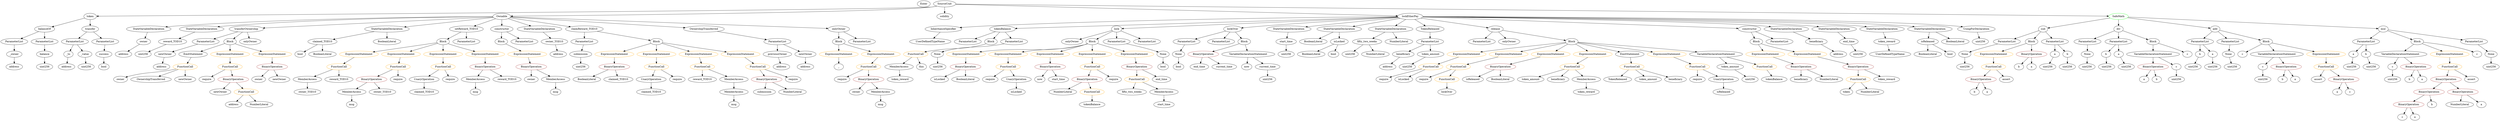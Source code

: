 strict digraph {
	graph [bb="0,0,11852,684"];
	node [label="\N"];
	Enter	[height=0.5,
		pos="4359.5,666",
		width=0.83628];
	ElementaryTypeName_uint256_4	[color=black,
		height=0.5,
		label=uint256,
		pos="10034,306",
		width=1.0442];
	ParameterList_Unnamed_5	[color=black,
		height=0.5,
		label=ParameterList,
		pos="9447.5,450",
		width=1.7095];
	Parameter_None_2	[color=black,
		height=0.5,
		label=None,
		pos="9254.5,378",
		width=0.85014];
	ParameterList_Unnamed_5 -> Parameter_None_2	[pos="e,9278.5,389.52 9407.6,436.01 9376.6,425.71 9332.6,410.65 9294.5,396 9292.8,395.31 9290.9,394.59 9289.1,393.85"];
	ParameterList_Unnamed_6	[color=black,
		height=0.5,
		label=ParameterList,
		pos="10404,450",
		width=1.7095];
	Parameter_b_3	[color=black,
		height=0.5,
		label=b,
		pos="10397,378",
		width=0.75];
	ParameterList_Unnamed_6 -> Parameter_b_3	[pos="e,10398,396.1 10402,431.7 10401,424.41 10400,415.73 10399,407.54"];
	Parameter_a_3	[color=black,
		height=0.5,
		label=a,
		pos="10469,378",
		width=0.75];
	ParameterList_Unnamed_6 -> Parameter_a_3	[pos="e,10455,393.57 10419,432.41 10427,423.28 10438,411.81 10447,401.85"];
	Parameter_None_3	[color=black,
		height=0.5,
		label=None,
		pos="10545,378",
		width=0.85014];
	ElementaryTypeName_uint256_13	[color=black,
		height=0.5,
		label=uint256,
		pos="10562,306",
		width=1.0442];
	Parameter_None_3 -> ElementaryTypeName_uint256_13	[pos="e,10557,324.1 10549,359.7 10551,352.32 10553,343.52 10555,335.25"];
	VariableDeclaration_reward_TOD10	[color=black,
		height=0.5,
		label=reward_TOD10,
		pos="803.54,450",
		width=1.9313];
	ElementaryTypeName_uint256_17	[color=black,
		height=0.5,
		label=uint256,
		pos="674.54,378",
		width=1.0442];
	VariableDeclaration_reward_TOD10 -> ElementaryTypeName_uint256_17	[pos="e,698.64,392.08 774.59,433.29 755.02,422.67 729.1,408.6 708.54,397.45"];
	ParameterList_Unnamed_20	[color=black,
		height=0.5,
		label=ParameterList,
		pos="4547.5,450",
		width=1.7095];
	Parameter_newOwner	[color=black,
		height=0.5,
		label=newOwner,
		pos="780.54,378",
		width=1.4046];
	ElementaryTypeName_address_5	[color=black,
		height=0.5,
		label=address,
		pos="722.54,306",
		width=1.0996];
	Parameter_newOwner -> ElementaryTypeName_address_5	[pos="e,735.79,322.99 766.8,360.41 759.69,351.83 750.87,341.19 742.98,331.67"];
	UnaryOperation_Unnamed_1	[color=black,
		height=0.5,
		label=UnaryOperation,
		pos="3111.5,234",
		width=1.9452];
	Identifier_claimed_TOD10_1	[color=black,
		height=0.5,
		label=claimed_TOD10,
		pos="3111.5,162",
		width=2.0145];
	UnaryOperation_Unnamed_1 -> Identifier_claimed_TOD10_1	[pos="e,3111.5,180.1 3111.5,215.7 3111.5,208.41 3111.5,199.73 3111.5,191.54"];
	BinaryOperation_Unnamed_16	[color=brown,
		height=0.5,
		label=BinaryOperation,
		pos="3675.5,234",
		width=1.9867];
	Identifier_submission	[color=black,
		height=0.5,
		label=submission,
		pos="3665.5,162",
		width=1.46];
	BinaryOperation_Unnamed_16 -> Identifier_submission	[pos="e,3668,180.1 3673.1,215.7 3672,208.32 3670.8,199.52 3669.6,191.25"];
	NumberLiteral_Unnamed_2	[color=black,
		height=0.5,
		label=NumberLiteral,
		pos="3799.5,162",
		width=1.765];
	BinaryOperation_Unnamed_16 -> NumberLiteral_Unnamed_2	[pos="e,3771.9,178.58 3703.7,217.12 3720.9,207.38 3743.2,194.8 3761.9,184.22"];
	FunctionDefinition_balanceOf	[color=black,
		height=0.5,
		label=balanceOf,
		pos="202.54,522",
		width=1.3491];
	ParameterList_Unnamed_8	[color=black,
		height=0.5,
		label=ParameterList,
		pos="61.543,450",
		width=1.7095];
	FunctionDefinition_balanceOf -> ParameterList_Unnamed_8	[pos="e,91.638,465.94 174.35,507 153.58,496.69 125.04,482.52 101.86,471.02"];
	ParameterList_Unnamed_9	[color=black,
		height=0.5,
		label=ParameterList,
		pos="202.54,450",
		width=1.7095];
	FunctionDefinition_balanceOf -> ParameterList_Unnamed_9	[pos="e,202.54,468.1 202.54,503.7 202.54,496.41 202.54,487.73 202.54,479.54"];
	ExpressionStatement_Unnamed_17	[color=orange,
		height=0.5,
		label=ExpressionStatement,
		pos="8298.5,378",
		width=2.458];
	BinaryOperation_Unnamed_19	[color=brown,
		height=0.5,
		label=BinaryOperation,
		pos="8578.5,306",
		width=1.9867];
	ExpressionStatement_Unnamed_17 -> BinaryOperation_Unnamed_19	[pos="e,8529.1,319.37 8352.9,363.42 8400.2,351.58 8468.8,334.43 8518,322.15"];
	Identifier_reward_TOD10_2	[color=black,
		height=0.5,
		label=reward_TOD10,
		pos="3359.5,234",
		width=1.9313];
	Identifier_require_10	[color=black,
		height=0.5,
		label=require,
		pos="6753.5,234",
		width=1.0026];
	StateVariableDeclaration_Unnamed	[color=black,
		height=0.5,
		label=StateVariableDeclaration,
		pos="687.54,522",
		width=2.8184];
	VariableDeclaration_owner	[color=black,
		height=0.5,
		label=owner,
		pos="655.54,450",
		width=0.93331];
	StateVariableDeclaration_Unnamed -> VariableDeclaration_owner	[pos="e,663.14,467.62 679.63,503.7 676.09,495.95 671.84,486.64 667.89,478.02"];
	ElementaryTypeName_uint256_18	[color=black,
		height=0.5,
		label=uint256,
		pos="2736.5,306",
		width=1.0442];
	InheritanceSpecifier_Unnamed	[color=black,
		height=0.5,
		label=InheritanceSpecifier,
		pos="4433.5,522",
		width=2.3333];
	UserDefinedTypeName_Unnamed	[color=black,
		height=0.5,
		label=UserDefinedTypeName,
		pos="4369.5,450",
		width=2.7214];
	InheritanceSpecifier_Unnamed -> UserDefinedTypeName_Unnamed	[pos="e,4384.9,467.79 4418.1,504.05 4410.4,495.71 4401.1,485.49 4392.6,476.25"];
	ElementaryTypeName_address_9	[color=black,
		height=0.5,
		label=address,
		pos="6577.5,306",
		width=1.0996];
	Identifier_isReleased_1	[color=black,
		height=0.5,
		label=isReleased,
		pos="6991.5,234",
		width=1.3907];
	Parameter_balance	[color=black,
		height=0.5,
		label=balance,
		pos="202.54,378",
		width=1.0719];
	ElementaryTypeName_uint256_15	[color=black,
		height=0.5,
		label=uint256,
		pos="202.54,306",
		width=1.0442];
	Parameter_balance -> ElementaryTypeName_uint256_15	[pos="e,202.54,324.1 202.54,359.7 202.54,352.41 202.54,343.73 202.54,335.54"];
	Identifier_TokenReleased	[color=black,
		height=0.5,
		label=TokenReleased,
		pos="7695.5,234",
		width=1.8897];
	VariableDeclaration_c	[color=black,
		height=0.5,
		label=c,
		pos="11313,306",
		width=0.75];
	ElementaryTypeName_uint256_3	[color=black,
		height=0.5,
		label=uint256,
		pos="11313,234",
		width=1.0442];
	VariableDeclaration_c -> ElementaryTypeName_uint256_3	[pos="e,11313,252.1 11313,287.7 11313,280.41 11313,271.73 11313,263.54"];
	Identifier_owner_2	[color=black,
		height=0.5,
		label=owner,
		pos="529.54,234",
		width=0.93331];
	ExpressionStatement_Unnamed_16	[color=orange,
		height=0.5,
		label=ExpressionStatement,
		pos="8493.5,378",
		width=2.458];
	BinaryOperation_Unnamed_18	[color=brown,
		height=0.5,
		label=BinaryOperation,
		pos="8851.5,306",
		width=1.9867];
	ExpressionStatement_Unnamed_16 -> BinaryOperation_Unnamed_18	[pos="e,8796.4,317.79 8555.9,364.81 8620.1,352.25 8719.8,332.77 8785.3,319.95"];
	Identifier_require_9	[color=black,
		height=0.5,
		label=require,
		pos="8083.5,234",
		width=1.0026];
	Identifier_msg_4	[color=black,
		height=0.5,
		label=msg,
		pos="3516.5,90",
		width=0.75];
	BinaryOperation_Unnamed_15	[color=brown,
		height=0.5,
		label=BinaryOperation,
		pos="2279.5,306",
		width=1.9867];
	MemberAccess_Unnamed_4	[color=black,
		height=0.5,
		label=MemberAccess,
		pos="2245.5,234",
		width=1.9174];
	BinaryOperation_Unnamed_15 -> MemberAccess_Unnamed_4	[pos="e,2253.9,252.1 2271.1,287.7 2267.4,280.07 2263,270.92 2258.8,262.4"];
	Identifier_reward_TOD10_1	[color=black,
		height=0.5,
		label=reward_TOD10,
		pos="2402.5,234",
		width=1.9313];
	BinaryOperation_Unnamed_15 -> Identifier_reward_TOD10_1	[pos="e,2374.7,250.82 2307.5,289.12 2324.4,279.45 2346.4,266.98 2364.9,256.44"];
	VariableDeclaration_c_2	[color=black,
		height=0.5,
		label=c,
		pos="10687,306",
		width=0.75];
	ElementaryTypeName_uint256_14	[color=black,
		height=0.5,
		label=uint256,
		pos="10687,234",
		width=1.0442];
	VariableDeclaration_c_2 -> ElementaryTypeName_uint256_14	[pos="e,10687,252.1 10687,287.7 10687,280.41 10687,271.73 10687,263.54"];
	ElementaryTypeName_address	[color=black,
		height=0.5,
		label=address,
		pos="61.543,306",
		width=1.0996];
	MemberAccess_Unnamed_6	[color=black,
		height=0.5,
		label=MemberAccess,
		pos="3516.5,162",
		width=1.9174];
	MemberAccess_Unnamed_6 -> Identifier_msg_4	[pos="e,3516.5,108.1 3516.5,143.7 3516.5,136.41 3516.5,127.73 3516.5,119.54"];
	BooleanLiteral_Unnamed_3	[color=black,
		height=0.5,
		label=BooleanLiteral,
		pos="6171.5,378",
		width=1.7788];
	BinaryOperation_Unnamed_6	[color=brown,
		height=0.5,
		label=BinaryOperation,
		pos="9330.5,234",
		width=1.9867];
	Identifier_b_3	[color=black,
		height=0.5,
		label=b,
		pos="9294.5,162",
		width=0.75];
	BinaryOperation_Unnamed_6 -> Identifier_b_3	[pos="e,9302.8,179.14 9321.6,215.7 9317.6,207.75 9312.6,198.16 9308.1,189.34"];
	Identifier_a_4	[color=black,
		height=0.5,
		label=a,
		pos="9366.5,162",
		width=0.75];
	BinaryOperation_Unnamed_6 -> Identifier_a_4	[pos="e,9358.2,179.14 9339.4,215.7 9343.5,207.75 9348.5,198.16 9353,189.34"];
	ExpressionStatement_Unnamed_23	[color=orange,
		height=0.5,
		label=ExpressionStatement,
		pos="6919.5,378",
		width=2.458];
	FunctionCall_Unnamed_19	[color=orange,
		height=0.5,
		label=FunctionCall,
		pos="6786.5,306",
		width=1.6125];
	ExpressionStatement_Unnamed_23 -> FunctionCall_Unnamed_19	[pos="e,6815,321.95 6888.7,360.76 6869.7,350.79 6845.3,337.93 6825.1,327.29"];
	StateVariableDeclaration_Unnamed_3	[color=black,
		height=0.5,
		label=StateVariableDeclaration,
		pos="940.54,522",
		width=2.8184];
	StateVariableDeclaration_Unnamed_3 -> VariableDeclaration_reward_TOD10	[pos="e,834.05,466.59 908.42,504.59 889.21,494.77 864.61,482.2 844.07,471.71"];
	Identifier_b_4	[color=black,
		height=0.5,
		label=b,
		pos="9500.5,306",
		width=0.75];
	Identifier_b_5	[color=black,
		height=0.5,
		label=b,
		pos="10787,234",
		width=0.75];
	ExpressionStatement_Unnamed_22	[color=orange,
		height=0.5,
		label=ExpressionStatement,
		pos="4551.5,378",
		width=2.458];
	BinaryOperation_Unnamed_23	[color=brown,
		height=0.5,
		label=BinaryOperation,
		pos="4541.5,306",
		width=1.9867];
	ExpressionStatement_Unnamed_22 -> BinaryOperation_Unnamed_23	[pos="e,4544,324.1 4549.1,359.7 4548,352.32 4546.8,343.52 4545.6,335.25"];
	BinaryOperation_Unnamed_17	[color=brown,
		height=0.5,
		label=BinaryOperation,
		pos="2895.5,306",
		width=1.9867];
	BooleanLiteral_Unnamed_2	[color=black,
		height=0.5,
		label=BooleanLiteral,
		pos="2795.5,234",
		width=1.7788];
	BinaryOperation_Unnamed_17 -> BooleanLiteral_Unnamed_2	[pos="e,2818.5,251.07 2872.1,288.59 2858.8,279.31 2842.1,267.57 2827.6,257.44"];
	Identifier_claimed_TOD10_2	[color=black,
		height=0.5,
		label=claimed_TOD10,
		pos="2950.5,234",
		width=2.0145];
	BinaryOperation_Unnamed_17 -> Identifier_claimed_TOD10_2	[pos="e,2937.4,251.79 2908.9,288.05 2915.3,279.89 2923.1,269.91 2930.3,260.82"];
	ElementaryTypeName_address_4	[color=black,
		height=0.5,
		label=address,
		pos="3790.5,306",
		width=1.0996];
	Block_Unnamed_7	[color=black,
		height=0.5,
		label=Block,
		pos="2084.5,450",
		width=0.90558];
	ExpressionStatement_Unnamed_10	[color=orange,
		height=0.5,
		label=ExpressionStatement,
		pos="1694.5,378",
		width=2.458];
	Block_Unnamed_7 -> ExpressionStatement_Unnamed_10	[pos="e,1759.2,390.61 2053.6,443.45 1992.9,432.56 1856.7,408.1 1770.5,392.64"];
	ExpressionStatement_Unnamed_9	[color=orange,
		height=0.5,
		label=ExpressionStatement,
		pos="1889.5,378",
		width=2.458];
	Block_Unnamed_7 -> ExpressionStatement_Unnamed_9	[pos="e,1932,394.24 2057.8,439.41 2028.3,428.81 1980,411.47 1942.7,398.08"];
	ExpressionStatement_Unnamed_8	[color=orange,
		height=0.5,
		label=ExpressionStatement,
		pos="2084.5,378",
		width=2.458];
	Block_Unnamed_7 -> ExpressionStatement_Unnamed_8	[pos="e,2084.5,396.1 2084.5,431.7 2084.5,424.41 2084.5,415.73 2084.5,407.54"];
	ExpressionStatement_Unnamed_11	[color=orange,
		height=0.5,
		label=ExpressionStatement,
		pos="2279.5,378",
		width=2.458];
	Block_Unnamed_7 -> ExpressionStatement_Unnamed_11	[pos="e,2237.1,394.24 2111.2,439.41 2140.8,428.81 2189.1,411.47 2226.4,398.08"];
	VariableDeclaration_token_amount_1	[color=black,
		height=0.5,
		label=token_amount,
		pos="8240.5,306",
		width=1.765];
	ElementaryTypeName_uint256_26	[color=black,
		height=0.5,
		label=uint256,
		pos="8333.5,234",
		width=1.0442];
	VariableDeclaration_token_amount_1 -> ElementaryTypeName_uint256_26	[pos="e,8314,249.72 8262.1,288.76 8274.8,279.18 8291.1,266.94 8304.9,256.55"];
	FunctionDefinition_sub	[color=black,
		height=0.5,
		label=sub,
		pos="9627.5,522",
		width=0.75];
	FunctionDefinition_sub -> ParameterList_Unnamed_5	[pos="e,9483.5,464.98 9604.7,512.13 9577.1,501.37 9529.6,482.93 9494.1,469.11"];
	Block_Unnamed_2	[color=black,
		height=0.5,
		label=Block,
		pos="9569.5,450",
		width=0.90558];
	FunctionDefinition_sub -> Block_Unnamed_2	[pos="e,9582.5,466.64 9615,505.81 9607.6,496.94 9598.2,485.55 9589.8,475.45"];
	ParameterList_Unnamed_4	[color=black,
		height=0.5,
		label=ParameterList,
		pos="9686.5,450",
		width=1.7095];
	FunctionDefinition_sub -> ParameterList_Unnamed_4	[pos="e,9672.5,467.63 9640.3,505.81 9647.6,497.19 9656.9,486.18 9665.2,476.29"];
	ElementaryTypeName_address_3	[color=black,
		height=0.5,
		label=address,
		pos="3674.5,306",
		width=1.0996];
	Identifier_token	[color=black,
		height=0.5,
		label=token,
		pos="8795.5,162",
		width=0.864];
	FunctionDefinition_div	[color=black,
		height=0.5,
		label=div,
		pos="9994.5,522",
		width=0.75];
	ParameterList_Unnamed_3	[color=black,
		height=0.5,
		label=ParameterList,
		pos="9849.5,450",
		width=1.7095];
	FunctionDefinition_div -> ParameterList_Unnamed_3	[pos="e,9880.4,465.9 9973.1,510.67 9951.5,500.23 9917.5,483.83 9890.7,470.86"];
	ParameterList_Unnamed_2	[color=black,
		height=0.5,
		label=ParameterList,
		pos="9994.5,450",
		width=1.7095];
	FunctionDefinition_div -> ParameterList_Unnamed_2	[pos="e,9994.5,468.1 9994.5,503.7 9994.5,496.41 9994.5,487.73 9994.5,479.54"];
	Block_Unnamed_1	[color=black,
		height=0.5,
		label=Block,
		pos="10161,450",
		width=0.90558];
	FunctionDefinition_div -> Block_Unnamed_1	[pos="e,10135,461.66 10017,511.56 10045,499.89 10092,479.89 10125,466.09"];
	Identifier_fifty_two_weeks	[color=black,
		height=0.5,
		label=fifty_two_weeks,
		pos="5336.5,162",
		width=2.0145];
	FunctionCall_Unnamed_8	[color=orange,
		height=0.5,
		label=FunctionCall,
		pos="1874.5,306",
		width=1.6125];
	BinaryOperation_Unnamed_14	[color=brown,
		height=0.5,
		label=BinaryOperation,
		pos="1748.5,234",
		width=1.9867];
	FunctionCall_Unnamed_8 -> BinaryOperation_Unnamed_14	[pos="e,1777.1,250.89 1847.2,289.81 1829.7,280.06 1806.6,267.26 1787.2,256.48"];
	Identifier_require_3	[color=black,
		height=0.5,
		label=require,
		pos="1874.5,234",
		width=1.0026];
	FunctionCall_Unnamed_8 -> Identifier_require_3	[pos="e,1874.5,252.1 1874.5,287.7 1874.5,280.41 1874.5,271.73 1874.5,263.54"];
	ElementaryTypeName_uint256_11	[color=black,
		height=0.5,
		label=uint256,
		pos="10469,306",
		width=1.0442];
	ExpressionStatement_Unnamed_25	[color=orange,
		height=0.5,
		label=ExpressionStatement,
		pos="7114.5,378",
		width=2.458];
	FunctionCall_Unnamed_21	[color=orange,
		height=0.5,
		label=FunctionCall,
		pos="6920.5,306",
		width=1.6125];
	ExpressionStatement_Unnamed_25 -> FunctionCall_Unnamed_21	[pos="e,6957.3,320.27 7072.4,361.81 7041.6,350.68 6999.7,335.57 6967.8,324.04"];
	Identifier_a_7	[color=black,
		height=0.5,
		label=a,
		pos="11060,162",
		width=0.75];
	Parameter_a_2	[color=black,
		height=0.5,
		label=a,
		pos="9686.5,378",
		width=0.75];
	ElementaryTypeName_uint256_8	[color=black,
		height=0.5,
		label=uint256,
		pos="9661.5,306",
		width=1.0442];
	Parameter_a_2 -> ElementaryTypeName_uint256_8	[pos="e,9667.5,323.79 9680.5,360.05 9677.8,352.4 9674.5,343.16 9671.4,334.56"];
	FunctionCall_Unnamed_12	[color=orange,
		height=0.5,
		label=FunctionCall,
		pos="3359.5,306",
		width=1.6125];
	FunctionCall_Unnamed_12 -> Identifier_reward_TOD10_2	[pos="e,3359.5,252.1 3359.5,287.7 3359.5,280.41 3359.5,271.73 3359.5,263.54"];
	MemberAccess_Unnamed_5	[color=black,
		height=0.5,
		label=MemberAccess,
		pos="3516.5,234",
		width=1.9174];
	FunctionCall_Unnamed_12 -> MemberAccess_Unnamed_5	[pos="e,3482.8,250.04 3391.7,290.67 3415,280.26 3446.9,266.06 3472.6,254.6"];
	FunctionCall_Unnamed_10	[color=orange,
		height=0.5,
		label=FunctionCall,
		pos="3111.5,306",
		width=1.6125];
	FunctionCall_Unnamed_10 -> UnaryOperation_Unnamed_1	[pos="e,3111.5,252.1 3111.5,287.7 3111.5,280.41 3111.5,271.73 3111.5,263.54"];
	Identifier_require_4	[color=black,
		height=0.5,
		label=require,
		pos="3235.5,234",
		width=1.0026];
	FunctionCall_Unnamed_10 -> Identifier_require_4	[pos="e,3212.1,248.21 3138.8,289.64 3157.5,279.08 3182.4,265 3202.3,253.78"];
	BooleanLiteral_Unnamed_4	[color=black,
		height=0.5,
		label=BooleanLiteral,
		pos="6180.5,450",
		width=1.7788];
	Parameter_submission	[color=black,
		height=0.5,
		label=submission,
		pos="2736.5,378",
		width=1.46];
	Parameter_submission -> ElementaryTypeName_uint256_18	[pos="e,2736.5,324.1 2736.5,359.7 2736.5,352.41 2736.5,343.73 2736.5,335.54"];
	Identifier_beneficiary	[color=black,
		height=0.5,
		label=beneficiary,
		pos="8578.5,234",
		width=1.4184];
	Identifier_lockOver	[color=black,
		height=0.5,
		label=lockOver,
		pos="6865.5,162",
		width=1.2521];
	EmitStatement_Unnamed	[color=black,
		height=0.5,
		label=EmitStatement,
		pos="913.54,378",
		width=1.7788];
	FunctionCall_Unnamed_6	[color=orange,
		height=0.5,
		label=FunctionCall,
		pos="838.54,306",
		width=1.6125];
	EmitStatement_Unnamed -> FunctionCall_Unnamed_6	[pos="e,856.19,323.47 895.77,360.41 886.43,351.69 874.81,340.85 864.48,331.21"];
	Parameter_None_5	[color=black,
		height=0.5,
		label=None,
		pos="5468.5,378",
		width=0.85014];
	ElementaryTypeName_bool_4	[color=black,
		height=0.5,
		label=bool,
		pos="5471.5,306",
		width=0.76697];
	Parameter_None_5 -> ElementaryTypeName_bool_4	[pos="e,5470.8,324.1 5469.3,359.7 5469.6,352.41 5470,343.73 5470.3,335.54"];
	ModifierInvocation_onlyOwner_1	[color=black,
		height=0.5,
		label=onlyOwner,
		pos="5034.5,450",
		width=1.4323];
	BinaryOperation_Unnamed	[color=brown,
		height=0.5,
		label=BinaryOperation,
		pos="11430,306",
		width=1.9867];
	Identifier_b	[color=black,
		height=0.5,
		label=b,
		pos="11399,234",
		width=0.75];
	BinaryOperation_Unnamed -> Identifier_b	[pos="e,11406,251.62 11422,287.7 11418,279.95 11414,270.64 11411,262.02"];
	Identifier_a	[color=black,
		height=0.5,
		label=a,
		pos="11471,234",
		width=0.75];
	BinaryOperation_Unnamed -> Identifier_a	[pos="e,11461,251.14 11440,287.7 11444,279.67 11450,269.95 11455,261.05"];
	Identifier_OwnershipTransferred	[color=black,
		height=0.5,
		label=OwnershipTransferred,
		pos="675.54,234",
		width=2.6243];
	ElementaryTypeName_uint256_20	[color=black,
		height=0.5,
		label=uint256,
		pos="6051.5,378",
		width=1.0442];
	Block_Unnamed_11	[color=black,
		height=0.5,
		label=Block,
		pos="5136.5,450",
		width=0.90558];
	Block_Unnamed_11 -> ExpressionStatement_Unnamed_22	[pos="e,4615.2,390.91 5112.2,437.47 5106.9,435.32 5101.1,433.34 5095.5,432 4902.2,385.35 4846.8,421.02 4649.5,396 4642.1,395.05 4634.3,\
393.93 4626.5,392.73"];
	ExpressionStatement_Unnamed_18	[color=orange,
		height=0.5,
		label=ExpressionStatement,
		pos="4746.5,378",
		width=2.458];
	Block_Unnamed_11 -> ExpressionStatement_Unnamed_18	[pos="e,4811.6,390.56 5112.2,437.73 5106.8,435.57 5101,433.51 5095.5,432 4986.9,402.18 4955.9,413.63 4844.5,396 4837.5,394.88 4830.1,393.67 \
4822.7,392.44"];
	ExpressionStatement_Unnamed_20	[color=orange,
		height=0.5,
		label=ExpressionStatement,
		pos="4941.5,378",
		width=2.458];
	Block_Unnamed_11 -> ExpressionStatement_Unnamed_20	[pos="e,4987,393.81 5111.5,438.32 5106.2,436.17 5100.7,433.97 5095.5,432 5063.4,419.83 5027.1,407.27 4997.8,397.44"];
	ExpressionStatement_Unnamed_19	[color=orange,
		height=0.5,
		label=ExpressionStatement,
		pos="5136.5,378",
		width=2.458];
	Block_Unnamed_11 -> ExpressionStatement_Unnamed_19	[pos="e,5136.5,396.1 5136.5,431.7 5136.5,424.41 5136.5,415.73 5136.5,407.54"];
	ExpressionStatement_Unnamed_21	[color=orange,
		height=0.5,
		label=ExpressionStatement,
		pos="5331.5,378",
		width=2.458];
	Block_Unnamed_11 -> ExpressionStatement_Unnamed_21	[pos="e,5289.1,394.24 5163.2,439.41 5192.8,428.81 5241.1,411.47 5278.4,398.08"];
	Identifier_a_5	[color=black,
		height=0.5,
		label=a,
		pos="9572.5,306",
		width=0.75];
	Identifier_now	[color=black,
		height=0.5,
		label=now,
		pos="4892.5,234",
		width=0.75];
	FunctionCall_Unnamed_15	[color=orange,
		height=0.5,
		label=FunctionCall,
		pos="4746.5,306",
		width=1.6125];
	ExpressionStatement_Unnamed_18 -> FunctionCall_Unnamed_15	[pos="e,4746.5,324.1 4746.5,359.7 4746.5,352.41 4746.5,343.73 4746.5,335.54"];
	VariableDeclaration_claimed_TOD10	[color=black,
		height=0.5,
		label=claimed_TOD10,
		pos="1523.5,450",
		width=2.0145];
	ElementaryTypeName_bool_1	[color=black,
		height=0.5,
		label=bool,
		pos="1413.5,378",
		width=0.76697];
	VariableDeclaration_claimed_TOD10 -> ElementaryTypeName_bool_1	[pos="e,1432.7,391.21 1498,432.76 1481.4,422.16 1459.6,408.3 1442.3,397.31"];
	BooleanLiteral_Unnamed	[color=black,
		height=0.5,
		label=BooleanLiteral,
		pos="1523.5,378",
		width=1.7788];
	VariableDeclaration_claimed_TOD10 -> BooleanLiteral_Unnamed	[pos="e,1523.5,396.1 1523.5,431.7 1523.5,424.41 1523.5,415.73 1523.5,407.54"];
	Identifier_msg_3	[color=black,
		height=0.5,
		label=msg,
		pos="2245.5,162",
		width=0.75];
	MemberAccess_Unnamed_4 -> Identifier_msg_3	[pos="e,2245.5,180.1 2245.5,215.7 2245.5,208.41 2245.5,199.73 2245.5,191.54"];
	ParameterList_Unnamed_18	[color=black,
		height=0.5,
		label=ParameterList,
		pos="6745.5,450",
		width=1.7095];
	VariableDeclaration_beneficiary_1	[color=black,
		height=0.5,
		label=beneficiary,
		pos="6616.5,378",
		width=1.4184];
	ParameterList_Unnamed_18 -> VariableDeclaration_beneficiary_1	[pos="e,6643.5,393.61 6717.2,433.64 6698.5,423.45 6673.6,409.97 6653.3,398.95"];
	VariableDeclaration_token_amount	[color=black,
		height=0.5,
		label=token_amount,
		pos="6749.5,378",
		width=1.765];
	ParameterList_Unnamed_18 -> VariableDeclaration_token_amount	[pos="e,6748.6,396.1 6746.5,431.7 6746.9,424.41 6747.4,415.73 6747.9,407.54"];
	ElementaryTypeName_uint256_12	[color=black,
		height=0.5,
		label=uint256,
		pos="10376,306",
		width=1.0442];
	Parameter_b_3 -> ElementaryTypeName_uint256_12	[pos="e,10381,324.28 10391,360.05 10389,352.6 10387,343.64 10384,335.22"];
	FunctionCall_Unnamed_13	[color=orange,
		height=0.5,
		label=FunctionCall,
		pos="8851.5,234",
		width=1.6125];
	BinaryOperation_Unnamed_18 -> FunctionCall_Unnamed_13	[pos="e,8851.5,252.1 8851.5,287.7 8851.5,280.41 8851.5,271.73 8851.5,263.54"];
	Identifier_token_reward	[color=black,
		height=0.5,
		label=token_reward,
		pos="8989.5,234",
		width=1.7095];
	BinaryOperation_Unnamed_18 -> Identifier_token_reward	[pos="e,8959.9,250.01 8882.2,289.46 8902.1,279.36 8928.3,266.07 8949.8,255.16"];
	FunctionCall_Unnamed_9	[color=orange,
		height=0.5,
		label=FunctionCall,
		pos="1589.5,306",
		width=1.6125];
	ExpressionStatement_Unnamed_10 -> FunctionCall_Unnamed_9	[pos="e,1613.2,322.75 1669.7,360.41 1655.6,351.06 1637.9,339.25 1622.7,329.12"];
	Identifier_assert_1	[color=black,
		height=0.5,
		label=assert,
		pos="9452.5,234",
		width=0.89172];
	Identifier_c_3	[color=black,
		height=0.5,
		label=c,
		pos="11132,162",
		width=0.75];
	ExpressionStatement_Unnamed_15	[color=orange,
		height=0.5,
		label=ExpressionStatement,
		pos="2895.5,378",
		width=2.458];
	ExpressionStatement_Unnamed_15 -> BinaryOperation_Unnamed_17	[pos="e,2895.5,324.1 2895.5,359.7 2895.5,352.41 2895.5,343.73 2895.5,335.54"];
	ExpressionStatement_Unnamed_3	[color=orange,
		height=0.5,
		label=ExpressionStatement,
		pos="2474.5,378",
		width=2.458];
	BinaryOperation_Unnamed_10	[color=brown,
		height=0.5,
		label=BinaryOperation,
		pos="2523.5,306",
		width=1.9867];
	ExpressionStatement_Unnamed_3 -> BinaryOperation_Unnamed_10	[pos="e,2511.6,324.1 2486.7,359.7 2492.2,351.73 2499,342.1 2505.2,333.26"];
	FunctionDefinition_tokenBalance	[color=black,
		height=0.5,
		label=tokenBalance,
		pos="4715.5,522",
		width=1.6679];
	FunctionDefinition_tokenBalance -> ParameterList_Unnamed_20	[pos="e,4581.8,465.26 4681.5,506.83 4655.8,496.1 4620.2,481.26 4592.1,469.57"];
	Block_Unnamed_10	[color=black,
		height=0.5,
		label=Block,
		pos="4659.5,450",
		width=0.90558];
	FunctionDefinition_tokenBalance -> Block_Unnamed_10	[pos="e,4672.2,466.83 4702,504.05 4695.2,495.56 4686.8,485.11 4679.3,475.73"];
	ParameterList_Unnamed_21	[color=black,
		height=0.5,
		label=ParameterList,
		pos="4771.5,450",
		width=1.7095];
	FunctionDefinition_tokenBalance -> ParameterList_Unnamed_21	[pos="e,4758.1,467.79 4729.1,504.05 4735.7,495.8 4743.8,485.7 4751.1,476.54"];
	ExpressionStatement_Unnamed_5	[color=orange,
		height=0.5,
		label=ExpressionStatement,
		pos="3947.5,378",
		width=2.458];
	Identifier__	[color=black,
		height=0.5,
		label=_,
		pos="3947.5,306",
		width=0.75];
	ExpressionStatement_Unnamed_5 -> Identifier__	[pos="e,3947.5,324.1 3947.5,359.7 3947.5,352.41 3947.5,343.73 3947.5,335.54"];
	ExpressionStatement_Unnamed_6	[color=orange,
		height=0.5,
		label=ExpressionStatement,
		pos="1084.5,378",
		width=2.458];
	FunctionCall_Unnamed_4	[color=orange,
		height=0.5,
		label=FunctionCall,
		pos="1069.5,306",
		width=1.6125];
	ExpressionStatement_Unnamed_6 -> FunctionCall_Unnamed_4	[pos="e,1073.2,324.1 1080.8,359.7 1079.3,352.32 1077.4,343.52 1075.6,335.25"];
	Identifier_assert_2	[color=black,
		height=0.5,
		label=assert,
		pos="10974,234",
		width=0.89172];
	MemberAccess_Unnamed_2	[color=black,
		height=0.5,
		label=MemberAccess,
		pos="1640.5,162",
		width=1.9174];
	Identifier_msg_2	[color=black,
		height=0.5,
		label=msg,
		pos="1640.5,90",
		width=0.75];
	MemberAccess_Unnamed_2 -> Identifier_msg_2	[pos="e,1640.5,108.1 1640.5,143.7 1640.5,136.41 1640.5,127.73 1640.5,119.54"];
	FunctionDefinition_lock	[color=black,
		height=0.5,
		label=lock,
		pos="5295.5,522",
		width=0.75];
	FunctionDefinition_lock -> ModifierInvocation_onlyOwner_1	[pos="e,5073.6,462.17 5270.4,514.54 5232.4,504.7 5157.7,485.28 5094.5,468 5091.3,467.1 5087.9,466.17 5084.5,465.22"];
	FunctionDefinition_lock -> Block_Unnamed_11	[pos="e,5161.6,462.03 5273.4,511.27 5247.2,499.71 5203,480.27 5172,466.61"];
	ParameterList_Unnamed_23	[color=black,
		height=0.5,
		label=ParameterList,
		pos="5295.5,450",
		width=1.7095];
	FunctionDefinition_lock -> ParameterList_Unnamed_23	[pos="e,5295.5,468.1 5295.5,503.7 5295.5,496.41 5295.5,487.73 5295.5,479.54"];
	ParameterList_Unnamed_22	[color=black,
		height=0.5,
		label=ParameterList,
		pos="5436.5,450",
		width=1.7095];
	FunctionDefinition_lock -> ParameterList_Unnamed_22	[pos="e,5406.1,466.09 5316.7,510.52 5337.5,500.16 5370,484.05 5395.9,471.19"];
	ElementaryTypeName_uint256_9	[color=black,
		height=0.5,
		label=uint256,
		pos="9754.5,306",
		width=1.0442];
	ParameterList_Unnamed_17	[color=black,
		height=0.5,
		label=ParameterList,
		pos="2764.5,450",
		width=1.7095];
	ParameterList_Unnamed_17 -> Parameter_submission	[pos="e,2743.4,396.1 2757.6,431.7 2754.6,424.15 2751,415.12 2747.6,406.68"];
	Parameter_a	[color=black,
		height=0.5,
		label=a,
		pos="11144,378",
		width=0.75];
	ElementaryTypeName_uint256	[color=black,
		height=0.5,
		label=uint256,
		pos="11133,306",
		width=1.0442];
	Parameter_a -> ElementaryTypeName_uint256	[pos="e,11135,324.1 11141,359.7 11140,352.32 11138,343.52 11137,335.25"];
	FunctionCall_Unnamed_6 -> Identifier_owner_2	[pos="e,555.18,246.09 795.4,293.58 787.49,291.62 779.28,289.68 771.54,288 683.71,268.94 658.98,276.64 572.54,252 570.31,251.36 568.04,\
250.65 565.75,249.9"];
	FunctionCall_Unnamed_6 -> Identifier_OwnershipTransferred	[pos="e,712.75,250.98 805.56,290.83 781.93,280.69 749.75,266.87 723.31,255.51"];
	Identifier_newOwner_1	[color=black,
		height=0.5,
		label=newOwner,
		pos="838.54,234",
		width=1.4046];
	FunctionCall_Unnamed_6 -> Identifier_newOwner_1	[pos="e,838.54,252.1 838.54,287.7 838.54,280.41 838.54,271.73 838.54,263.54"];
	ExpressionStatement_Unnamed_1	[color=orange,
		height=0.5,
		label=ExpressionStatement,
		pos="9391.5,378",
		width=2.458];
	Block_Unnamed_2 -> ExpressionStatement_Unnamed_1	[pos="e,9430.9,394.49 9543.7,438.82 9516.9,428.32 9474.6,411.67 9441.4,398.6"];
	BinaryOperation_Unnamed_7	[color=brown,
		height=0.5,
		label=BinaryOperation,
		pos="9569.5,378",
		width=1.9867];
	Block_Unnamed_2 -> BinaryOperation_Unnamed_7	[pos="e,9569.5,396.1 9569.5,431.7 9569.5,424.41 9569.5,415.73 9569.5,407.54"];
	Identifier_isLocked	[color=black,
		height=0.5,
		label=isLocked,
		pos="4777.5,162",
		width=1.2521];
	VariableDeclarationStatement_Unnamed	[color=black,
		height=0.5,
		label=VariableDeclarationStatement,
		pos="11380,378",
		width=3.3174];
	VariableDeclarationStatement_Unnamed -> VariableDeclaration_c	[pos="e,11327,321.74 11363,359.7 11354,350.68 11344,339.53 11334,329.82"];
	VariableDeclarationStatement_Unnamed -> BinaryOperation_Unnamed	[pos="e,11417,324.1 11392,359.7 11398,351.73 11404,342.1 11411,333.26"];
	Parameter_b_1	[color=black,
		height=0.5,
		label=b,
		pos="9924.5,378",
		width=0.75];
	ElementaryTypeName_uint256_5	[color=black,
		height=0.5,
		label=uint256,
		pos="9940.5,306",
		width=1.0442];
	Parameter_b_1 -> ElementaryTypeName_uint256_5	[pos="e,9936.6,324.1 9928.5,359.7 9930.2,352.32 9932.2,343.52 9934.1,335.25"];
	ContractDefinition_token	[color=black,
		height=0.5,
		label=token,
		pos="414.54,594",
		width=0.864];
	ContractDefinition_token -> FunctionDefinition_balanceOf	[pos="e,237.78,534.63 388.12,584.28 353.2,572.75 291.12,552.25 248.45,538.16"];
	FunctionDefinition_transfer	[color=black,
		height=0.5,
		label=transfer,
		pos="414.54,522",
		width=1.0719];
	ContractDefinition_token -> FunctionDefinition_transfer	[pos="e,414.54,540.1 414.54,575.7 414.54,568.41 414.54,559.73 414.54,551.54"];
	FunctionCall_Unnamed_2	[color=orange,
		height=0.5,
		label=FunctionCall,
		pos="11011,306",
		width=1.6125];
	FunctionCall_Unnamed_2 -> Identifier_assert_2	[pos="e,10982,251.79 11002,288.05 10997,280.14 10992,270.54 10988,261.69"];
	BinaryOperation_Unnamed_9	[color=brown,
		height=0.5,
		label=BinaryOperation,
		pos="11096,234",
		width=1.9867];
	FunctionCall_Unnamed_2 -> BinaryOperation_Unnamed_9	[pos="e,11075,251.63 11030,288.76 11041,279.88 11055,268.71 11067,258.85"];
	FunctionDefinition_lockOver	[color=black,
		height=0.5,
		label=lockOver,
		pos="5801.5,522",
		width=1.2521];
	ParameterList_Unnamed_25	[color=black,
		height=0.5,
		label=ParameterList,
		pos="5585.5,450",
		width=1.7095];
	FunctionDefinition_lockOver -> ParameterList_Unnamed_25	[pos="e,5625.5,463.94 5767.3,509.91 5732,498.47 5676.6,480.5 5636.2,467.41"];
	ParameterList_Unnamed_24	[color=black,
		height=0.5,
		label=ParameterList,
		pos="5745.5,450",
		width=1.7095];
	FunctionDefinition_lockOver -> ParameterList_Unnamed_24	[pos="e,5759.1,467.96 5788.3,504.41 5781.7,496.16 5773.5,486.01 5766.2,476.78"];
	Block_Unnamed_12	[color=black,
		height=0.5,
		label=Block,
		pos="5857.5,450",
		width=0.90558];
	FunctionDefinition_lockOver -> Block_Unnamed_12	[pos="e,5844.8,466.99 5814.8,504.41 5821.6,495.92 5830,485.41 5837.6,475.96"];
	Identifier_require_1	[color=black,
		height=0.5,
		label=require,
		pos="943.54,234",
		width=1.0026];
	FunctionCall_Unnamed_4 -> Identifier_require_1	[pos="e,967.02,248.04 1042.2,289.81 1023,279.15 997.23,264.83 976.84,253.5"];
	BinaryOperation_Unnamed_12	[color=brown,
		height=0.5,
		label=BinaryOperation,
		pos="1069.5,234",
		width=1.9867];
	FunctionCall_Unnamed_4 -> BinaryOperation_Unnamed_12	[pos="e,1069.5,252.1 1069.5,287.7 1069.5,280.41 1069.5,271.73 1069.5,263.54"];
	Identifier_end_time_1	[color=black,
		height=0.5,
		label=end_time,
		pos="5645.5,306",
		width=1.2382];
	ElementaryTypeName_bool	[color=black,
		height=0.5,
		label=bool,
		pos="481.54,306",
		width=0.76697];
	ParameterList_Unnamed_7	[color=black,
		height=0.5,
		label=ParameterList,
		pos="10545,450",
		width=1.7095];
	ParameterList_Unnamed_7 -> Parameter_None_3	[pos="e,10545,396.1 10545,431.7 10545,424.41 10545,415.73 10545,407.54"];
	ElementaryTypeName_uint256_16	[color=black,
		height=0.5,
		label=uint256,
		pos="396.54,306",
		width=1.0442];
	Parameter_None_6	[color=black,
		height=0.5,
		label=None,
		pos="5547.5,378",
		width=0.85014];
	ParameterList_Unnamed_25 -> Parameter_None_6	[pos="e,5556.4,395.31 5576.3,432.05 5572,424.03 5566.7,414.26 5561.8,405.3"];
	Parameter_None_1	[color=black,
		height=0.5,
		label=None,
		pos="9847.5,378",
		width=0.85014];
	ParameterList_Unnamed_3 -> Parameter_None_1	[pos="e,9848,396.1 9849,431.7 9848.8,424.41 9848.6,415.73 9848.4,407.54"];
	ElementaryTypeName_uint256_10	[color=black,
		height=0.5,
		label=uint256,
		pos="9254.5,306",
		width=1.0442];
	ElementaryTypeName_uint256_23	[color=black,
		height=0.5,
		label=uint256,
		pos="6672.5,306",
		width=1.0442];
	Identifier_require	[color=black,
		height=0.5,
		label=require,
		pos="3943.5,234",
		width=1.0026];
	ElementaryTypeName_bool_2	[color=black,
		height=0.5,
		label=bool,
		pos="6281.5,378",
		width=0.76697];
	StateVariableDeclaration_Unnamed_8	[color=black,
		height=0.5,
		label=StateVariableDeclaration,
		pos="6068.5,522",
		width=2.8184];
	VariableDeclaration_start_time	[color=black,
		height=0.5,
		label=start_time,
		pos="6051.5,450",
		width=1.3076];
	StateVariableDeclaration_Unnamed_8 -> VariableDeclaration_start_time	[pos="e,6055.7,468.1 6064.3,503.7 6062.5,496.32 6060.4,487.52 6058.4,479.25"];
	ElementaryTypeName_address_6	[color=black,
		height=0.5,
		label=address,
		pos="1073.5,90",
		width=1.0996];
	ParameterList_Unnamed	[color=black,
		height=0.5,
		label=ParameterList,
		pos="11216,450",
		width=1.7095];
	ParameterList_Unnamed -> Parameter_a	[pos="e,11158,393.11 11198,432.41 11189,423.06 11177,411.26 11166,401.13"];
	Parameter_b	[color=black,
		height=0.5,
		label=b,
		pos="11216,378",
		width=0.75];
	ParameterList_Unnamed -> Parameter_b	[pos="e,11216,396.1 11216,431.7 11216,424.41 11216,415.73 11216,407.54"];
	ElementaryTypeName_uint256_25	[color=black,
		height=0.5,
		label=uint256,
		pos="5973.5,234",
		width=1.0442];
	FunctionCall_Unnamed_7	[color=orange,
		height=0.5,
		label=FunctionCall,
		pos="2084.5,306",
		width=1.6125];
	UnaryOperation_Unnamed	[color=black,
		height=0.5,
		label=UnaryOperation,
		pos="1998.5,234",
		width=1.9452];
	FunctionCall_Unnamed_7 -> UnaryOperation_Unnamed	[pos="e,2019,251.63 2064.6,288.76 2053.7,279.88 2040,268.71 2027.8,258.85"];
	Identifier_require_2	[color=black,
		height=0.5,
		label=require,
		pos="2122.5,234",
		width=1.0026];
	FunctionCall_Unnamed_7 -> Identifier_require_2	[pos="e,2113.4,251.79 2093.7,288.05 2098,280.14 2103.2,270.54 2108.1,261.69"];
	ParameterList_Unnamed_26	[color=black,
		height=0.5,
		label=ParameterList,
		pos="6981.5,450",
		width=1.7095];
	FunctionCall_Unnamed_14	[color=orange,
		height=0.5,
		label=FunctionCall,
		pos="4307.5,378",
		width=1.6125];
	Block_Unnamed_10 -> FunctionCall_Unnamed_14	[pos="e,4350.3,390.54 4635.2,437.74 4629.8,435.58 4624,433.52 4618.5,432 4512.9,402.79 4482,417.51 4374.5,396 4370.2,395.14 4365.8,394.17 \
4361.3,393.15"];
	ParameterList_Unnamed_10	[color=black,
		height=0.5,
		label=ParameterList,
		pos="343.54,450",
		width=1.7095];
	FunctionDefinition_transfer -> ParameterList_Unnamed_10	[pos="e,360.5,467.71 398.79,505.46 389.91,496.72 378.63,485.59 368.57,475.68"];
	ParameterList_Unnamed_11	[color=black,
		height=0.5,
		label=ParameterList,
		pos="484.54,450",
		width=1.7095];
	FunctionDefinition_transfer -> ParameterList_Unnamed_11	[pos="e,467.75,467.8 430.43,505.12 439.12,496.42 450.09,485.45 459.88,475.66"];
	BinaryOperation_Unnamed_19 -> Identifier_beneficiary	[pos="e,8578.5,252.1 8578.5,287.7 8578.5,280.41 8578.5,271.73 8578.5,263.54"];
	NumberLiteral_Unnamed_6	[color=black,
		height=0.5,
		label=NumberLiteral,
		pos="8711.5,234",
		width=1.765];
	BinaryOperation_Unnamed_19 -> NumberLiteral_Unnamed_6	[pos="e,8682.3,250.42 8608.4,289.29 8627.3,279.36 8651.9,266.41 8672.3,255.66"];
	Identifier_owner	[color=black,
		height=0.5,
		label=owner,
		pos="2523.5,234",
		width=0.93331];
	Parameter__to	[color=black,
		height=0.5,
		label=_to,
		pos="305.54,378",
		width=0.75];
	ElementaryTypeName_address_1	[color=black,
		height=0.5,
		label=address,
		pos="301.54,306",
		width=1.0996];
	Parameter__to -> ElementaryTypeName_address_1	[pos="e,302.52,324.1 304.55,359.7 304.14,352.41 303.64,343.73 303.17,335.54"];
	Identifier_owner_TOD10	[color=black,
		height=0.5,
		label=owner_TOD10,
		pos="1794.5,162",
		width=1.862];
	ElementaryTypeName_uint256_21	[color=black,
		height=0.5,
		label=uint256,
		pos="8734.5,378",
		width=1.0442];
	ExpressionStatement_Unnamed_12	[color=orange,
		height=0.5,
		label=ExpressionStatement,
		pos="3090.5,378",
		width=2.458];
	ExpressionStatement_Unnamed_12 -> FunctionCall_Unnamed_10	[pos="e,3106.4,324.1 3095.7,359.7 3098,352.24 3100.6,343.32 3103.2,334.97"];
	Parameter_a_1	[color=black,
		height=0.5,
		label=a,
		pos="9996.5,378",
		width=0.75];
	Parameter_a_1 -> ElementaryTypeName_uint256_4	[pos="e,10025,323.63 10005,360.76 10009,352.75 10015,342.88 10019,333.79"];
	Identifier_a_3	[color=black,
		height=0.5,
		label=a,
		pos="10106,234",
		width=0.75];
	NumberLiteral_Unnamed_7	[color=black,
		height=0.5,
		label=NumberLiteral,
		pos="5003.5,162",
		width=1.765];
	BinaryOperation_Unnamed_24	[color=brown,
		height=0.5,
		label=BinaryOperation,
		pos="5667.5,378",
		width=1.9867];
	BinaryOperation_Unnamed_24 -> Identifier_end_time_1	[pos="e,5650.9,324.1 5662.1,359.7 5659.8,352.24 5657,343.32 5654.3,334.97"];
	Identifier_current_time	[color=black,
		height=0.5,
		label=current_time,
		pos="5765.5,306",
		width=1.5848];
	BinaryOperation_Unnamed_24 -> Identifier_current_time	[pos="e,5743.3,322.91 5690.3,360.76 5703.4,351.42 5720,339.55 5734.3,329.33"];
	Block_Unnamed_4	[color=black,
		height=0.5,
		label=Block,
		pos="2358.5,450",
		width=0.90558];
	Block_Unnamed_4 -> ExpressionStatement_Unnamed_3	[pos="e,2447.4,395.39 2380.1,436 2396.2,426.28 2418.6,412.75 2437.6,401.32"];
	ContractDefinition_Ownable	[color=black,
		height=0.5,
		label=Ownable,
		pos="2366.5,594",
		width=1.2105];
	ContractDefinition_Ownable -> StateVariableDeclaration_Unnamed	[pos="e,766.85,533.63 2322.8,592.83 2140.1,591.84 1420.2,585.14 830.54,540 813.57,538.7 795.51,536.89 778.14,534.93"];
	ContractDefinition_Ownable -> StateVariableDeclaration_Unnamed_3	[pos="e,1016,534.35 2322.7,592.7 2157.6,591.24 1558.2,583.1 1066.5,540 1053.9,538.89 1040.5,537.42 1027.4,535.8"];
	FunctionDefinition_transferOwnership	[color=black,
		height=0.5,
		label=transferOwnership,
		pos="1154.5,522",
		width=2.1947];
	ContractDefinition_Ownable -> FunctionDefinition_transferOwnership	[pos="e,1230.4,527.38 2323.4,590.51 2147.5,580.35 1482.3,541.93 1241.9,528.04"];
	StateVariableDeclaration_Unnamed_1	[color=black,
		height=0.5,
		label=StateVariableDeclaration,
		pos="1823.5,522",
		width=2.8184];
	ContractDefinition_Ownable -> StateVariableDeclaration_Unnamed_1	[pos="e,1903.9,533.37 2325.3,587.68 2238.4,576.48 2034.6,550.21 1915.2,534.82"];
	FunctionDefinition_setReward_TOD10	[color=black,
		height=0.5,
		label=setReward_TOD10,
		pos="2206.5,522",
		width=2.3194];
	ContractDefinition_Ownable -> FunctionDefinition_setReward_TOD10	[pos="e,2242.3,538.65 2337.6,580.32 2314,569.99 2280.2,555.21 2252.8,543.24"];
	FunctionDefinition_constructor	[color=black,
		height=0.5,
		label=constructor,
		pos="2366.5,522",
		width=1.4877];
	ContractDefinition_Ownable -> FunctionDefinition_constructor	[pos="e,2366.5,540.1 2366.5,575.7 2366.5,568.41 2366.5,559.73 2366.5,551.54"];
	StateVariableDeclaration_Unnamed_2	[color=black,
		height=0.5,
		label=StateVariableDeclaration,
		pos="2542.5,522",
		width=2.8184];
	ContractDefinition_Ownable -> StateVariableDeclaration_Unnamed_2	[pos="e,2502.3,538.99 2397.2,580.81 2423.3,570.44 2461.3,555.33 2491.8,543.16"];
	FunctionDefinition_claimReward_TOD10	[color=black,
		height=0.5,
		label=claimReward_TOD10,
		pos="2764.5,522",
		width=2.5689];
	ContractDefinition_Ownable -> FunctionDefinition_claimReward_TOD10	[pos="e,2697.8,534.74 2406.2,586.03 2471.3,574.58 2602.2,551.56 2686.5,536.73"];
	EventDefinition_OwnershipTransferred	[color=black,
		height=0.5,
		label=OwnershipTransferred,
		pos="3317.5,522",
		width=2.6243];
	ContractDefinition_Ownable -> EventDefinition_OwnershipTransferred	[pos="e,3230.6,529.4 2409.3,589.86 2552,579.35 3015.2,545.26 3219.3,530.23"];
	ModifierDefinition_onlyOwner	[color=black,
		height=0.5,
		label=onlyOwner,
		pos="3947.5,522",
		width=1.4323];
	ContractDefinition_Ownable -> ModifierDefinition_onlyOwner	[pos="e,3896.4,525.26 2410.1,591.07 2630.6,581.31 3624.5,537.3 3884.9,525.77"];
	Block_Unnamed	[color=black,
		height=0.5,
		label=Block,
		pos="11461,450",
		width=0.90558];
	Block_Unnamed -> VariableDeclarationStatement_Unnamed	[pos="e,11399,396.2 11444,434.5 11433,425.54 11420,413.81 11408,403.45"];
	ExpressionStatement_Unnamed	[color=orange,
		height=0.5,
		label=ExpressionStatement,
		pos="11606,378",
		width=2.458];
	Block_Unnamed -> ExpressionStatement_Unnamed	[pos="e,11572,395.03 11484,437.44 11506,427.27 11537,412.21 11562,399.93"];
	Identifier_c_1	[color=black,
		height=0.5,
		label=c,
		pos="11739,378",
		width=0.75];
	Block_Unnamed -> Identifier_c_1	[pos="e,11718,389.88 11492,444.42 11539,437.12 11629,421.04 11703,396 11704,395.47 11706,394.89 11707,394.28"];
	Identifier_newOwner	[color=black,
		height=0.5,
		label=newOwner,
		pos="1006.5,162",
		width=1.4046];
	FunctionCall_Unnamed_20	[color=orange,
		height=0.5,
		label=FunctionCall,
		pos="8083.5,306",
		width=1.6125];
	FunctionCall_Unnamed_20 -> Identifier_require_9	[pos="e,8083.5,252.1 8083.5,287.7 8083.5,280.41 8083.5,271.73 8083.5,263.54"];
	UnaryOperation_Unnamed_3	[color=black,
		height=0.5,
		label=UnaryOperation,
		pos="8207.5,234",
		width=1.9452];
	FunctionCall_Unnamed_20 -> UnaryOperation_Unnamed_3	[pos="e,8179.5,250.81 8110.8,289.64 8128,279.88 8150.7,267.11 8169.7,256.38"];
	ParameterList_Unnamed_12	[color=black,
		height=0.5,
		label=ParameterList,
		pos="3654.5,450",
		width=1.7095];
	VariableDeclaration_previousOwner	[color=black,
		height=0.5,
		label=previousOwner,
		pos="3654.5,378",
		width=1.8759];
	ParameterList_Unnamed_12 -> VariableDeclaration_previousOwner	[pos="e,3654.5,396.1 3654.5,431.7 3654.5,424.41 3654.5,415.73 3654.5,407.54"];
	VariableDeclaration_newOwner	[color=black,
		height=0.5,
		label=newOwner,
		pos="3790.5,378",
		width=1.4046];
	ParameterList_Unnamed_12 -> VariableDeclaration_newOwner	[pos="e,3762.5,393.44 3684.1,433.81 3704.1,423.51 3730.7,409.8 3752.3,398.67"];
	Parameter_None_4	[color=black,
		height=0.5,
		label=None,
		pos="4414.5,378",
		width=0.85014];
	ParameterList_Unnamed_21 -> Parameter_None_4	[pos="e,4437.9,390.1 4726.5,437.4 4718.2,435.46 4709.6,433.57 4701.5,432 4592.6,410.89 4561.4,425.94 4454.5,396 4452.6,395.44 4450.5,394.81 \
4448.5,394.13"];
	BooleanLiteral_Unnamed_5	[color=black,
		height=0.5,
		label=BooleanLiteral,
		pos="9068.5,378",
		width=1.7788];
	ElementaryTypeName_uint256_1	[color=black,
		height=0.5,
		label=uint256,
		pos="11226,306",
		width=1.0442];
	Parameter_b -> ElementaryTypeName_uint256_1	[pos="e,11223,324.1 11218,359.7 11219,352.32 11220,343.52 11222,335.25"];
	FunctionDefinition_add	[color=black,
		height=0.5,
		label=add,
		pos="10474,522",
		width=0.75];
	FunctionDefinition_add -> ParameterList_Unnamed_6	[pos="e,10420,467.7 10459,506.5 10450,497.59 10438,485.94 10428,475.62"];
	FunctionDefinition_add -> ParameterList_Unnamed_7	[pos="e,10528,467.7 10488,506.5 10497,497.59 10509,485.94 10520,475.62"];
	Block_Unnamed_3	[color=black,
		height=0.5,
		label=Block,
		pos="10721,450",
		width=0.90558];
	FunctionDefinition_add -> Block_Unnamed_3	[pos="e,10692,459.12 10498,514.03 10541,501.91 10629,476.85 10681,462.24"];
	Identifier_owner_1	[color=black,
		height=0.5,
		label=owner,
		pos="4008.5,162",
		width=0.93331];
	Identifier_owner_3	[color=black,
		height=0.5,
		label=owner,
		pos="1192.5,234",
		width=0.93331];
	Identifier_isLocked_1	[color=black,
		height=0.5,
		label=isLocked,
		pos="4408.5,234",
		width=1.2521];
	BinaryOperation_Unnamed_23 -> Identifier_isLocked_1	[pos="e,4435.1,249 4511.7,289.29 4492,278.95 4466.2,265.33 4445.3,254.32"];
	BooleanLiteral_Unnamed_7	[color=black,
		height=0.5,
		label=BooleanLiteral,
		pos="4535.5,234",
		width=1.7788];
	BinaryOperation_Unnamed_23 -> BooleanLiteral_Unnamed_7	[pos="e,4537,252.1 4540.1,287.7 4539.4,280.41 4538.7,271.73 4538,263.54"];
	FunctionCall_Unnamed_1	[color=orange,
		height=0.5,
		label=FunctionCall,
		pos="9391.5,306",
		width=1.6125];
	ExpressionStatement_Unnamed_1 -> FunctionCall_Unnamed_1	[pos="e,9391.5,324.1 9391.5,359.7 9391.5,352.41 9391.5,343.73 9391.5,335.54"];
	BinaryOperation_Unnamed_25	[color=brown,
		height=0.5,
		label=BinaryOperation,
		pos="7123.5,306",
		width=1.9867];
	BinaryOperation_Unnamed_25 -> Identifier_isReleased_1	[pos="e,7018.8,249.46 7093.9,289.29 7074.7,279.08 7049.4,265.69 7028.8,254.77"];
	BooleanLiteral_Unnamed_8	[color=black,
		height=0.5,
		label=BooleanLiteral,
		pos="7123.5,234",
		width=1.7788];
	BinaryOperation_Unnamed_25 -> BooleanLiteral_Unnamed_8	[pos="e,7123.5,252.1 7123.5,287.7 7123.5,280.41 7123.5,271.73 7123.5,263.54"];
	ExpressionStatement_Unnamed_27	[color=orange,
		height=0.5,
		label=ExpressionStatement,
		pos="7309.5,378",
		width=2.458];
	ExpressionStatement_Unnamed_27 -> BinaryOperation_Unnamed_25	[pos="e,7162,321.49 7268.7,361.64 7240.4,350.99 7202.6,336.76 7172.7,325.49"];
	MemberAccess_Unnamed	[color=black,
		height=0.5,
		label=MemberAccess,
		pos="2644.5,234",
		width=1.9174];
	Identifier_msg	[color=black,
		height=0.5,
		label=msg,
		pos="2644.5,162",
		width=0.75];
	MemberAccess_Unnamed -> Identifier_msg	[pos="e,2644.5,180.1 2644.5,215.7 2644.5,208.41 2644.5,199.73 2644.5,191.54"];
	FunctionCall_Unnamed_13 -> Identifier_token	[pos="e,8808.2,178.83 8838,216.05 8831.2,207.56 8822.8,197.11 8815.3,187.73"];
	NumberLiteral_Unnamed_5	[color=black,
		height=0.5,
		label=NumberLiteral,
		pos="8908.5,162",
		width=1.765];
	FunctionCall_Unnamed_13 -> NumberLiteral_Unnamed_5	[pos="e,8894.9,179.79 8865.3,216.05 8872.1,207.8 8880.3,197.7 8887.7,188.54"];
	FunctionCall_Unnamed_11	[color=orange,
		height=0.5,
		label=FunctionCall,
		pos="3558.5,306",
		width=1.6125];
	FunctionCall_Unnamed_11 -> BinaryOperation_Unnamed_16	[pos="e,3648.8,250.98 3584.5,289.46 3600.6,279.81 3621.6,267.27 3639.4,256.65"];
	Identifier_require_5	[color=black,
		height=0.5,
		label=require,
		pos="3801.5,234",
		width=1.0026];
	FunctionCall_Unnamed_11 -> Identifier_require_5	[pos="e,3774.1,245.87 3602.1,293.88 3651.3,281.24 3728,261.19 3756.5,252 3758.8,251.28 3761.1,250.51 3763.4,249.72"];
	FunctionCall_Unnamed_1 -> BinaryOperation_Unnamed_6	[pos="e,9345.3,251.96 9377.1,288.41 9369.8,280.08 9360.9,269.8 9352.8,260.49"];
	FunctionCall_Unnamed_1 -> Identifier_assert_1	[pos="e,9439,250.51 9406,288.41 9413.7,279.62 9423.2,268.66 9431.7,258.96"];
	Identifier_start_time	[color=black,
		height=0.5,
		label=start_time,
		pos="4984.5,234",
		width=1.3076];
	ElementaryTypeName_uint256_7	[color=black,
		height=0.5,
		label=uint256,
		pos="10278,234",
		width=1.0442];
	VariableDeclaration_fifty_two_weeks	[color=black,
		height=0.5,
		label=fifty_two_weeks,
		pos="6446.5,450",
		width=2.0145];
	ElementaryTypeName_uint256_22	[color=black,
		height=0.5,
		label=uint256,
		pos="6364.5,378",
		width=1.0442];
	VariableDeclaration_fifty_two_weeks -> ElementaryTypeName_uint256_22	[pos="e,6382.4,394.27 6427.1,432.41 6416.3,423.2 6402.7,411.6 6391,401.57"];
	NumberLiteral_Unnamed_3	[color=black,
		height=0.5,
		label=NumberLiteral,
		pos="6483.5,378",
		width=1.765];
	VariableDeclaration_fifty_two_weeks -> NumberLiteral_Unnamed_3	[pos="e,6474.5,396.1 6455.7,431.7 6459.8,423.98 6464.7,414.71 6469.2,406.11"];
	StateVariableDeclaration_Unnamed_6	[color=black,
		height=0.5,
		label=StateVariableDeclaration,
		pos="6307.5,522",
		width=2.8184];
	StateVariableDeclaration_Unnamed_6 -> BooleanLiteral_Unnamed_4	[pos="e,6208.7,466.51 6277.4,504.41 6259.9,494.72 6237.5,482.4 6218.7,472.04"];
	VariableDeclaration_isLocked	[color=black,
		height=0.5,
		label=isLocked,
		pos="6307.5,450",
		width=1.2521];
	StateVariableDeclaration_Unnamed_6 -> VariableDeclaration_isLocked	[pos="e,6307.5,468.1 6307.5,503.7 6307.5,496.41 6307.5,487.73 6307.5,479.54"];
	ElementaryTypeName_uint256_6	[color=black,
		height=0.5,
		label=uint256,
		pos="9847.5,306",
		width=1.0442];
	ExpressionStatement_Unnamed_26	[color=orange,
		height=0.5,
		label=ExpressionStatement,
		pos="7504.5,378",
		width=2.458];
	FunctionCall_Unnamed_24	[color=orange,
		height=0.5,
		label=FunctionCall,
		pos="7500.5,306",
		width=1.6125];
	ExpressionStatement_Unnamed_26 -> FunctionCall_Unnamed_24	[pos="e,7501.5,324.1 7503.6,359.7 7503.1,352.41 7502.6,343.73 7502.2,335.54"];
	Parameter_success	[color=black,
		height=0.5,
		label=success,
		pos="481.54,378",
		width=1.1135];
	Parameter_success -> ElementaryTypeName_bool	[pos="e,481.54,324.1 481.54,359.7 481.54,352.41 481.54,343.73 481.54,335.54"];
	BinaryOperation_Unnamed_20	[color=brown,
		height=0.5,
		label=BinaryOperation,
		pos="5121.5,234",
		width=1.9867];
	BinaryOperation_Unnamed_20 -> NumberLiteral_Unnamed_7	[pos="e,5030.1,178.74 5094.5,216.94 5078.2,207.27 5057.2,194.83 5039.5,184.34"];
	FunctionCall_Unnamed_17	[color=orange,
		height=0.5,
		label=FunctionCall,
		pos="5143.5,162",
		width=1.6125];
	BinaryOperation_Unnamed_20 -> FunctionCall_Unnamed_17	[pos="e,5138.2,180.1 5127,215.7 5129.3,208.24 5132.1,199.32 5134.8,190.97"];
	Identifier_require_6	[color=black,
		height=0.5,
		label=require,
		pos="4653.5,234",
		width=1.0026];
	FunctionCall_Unnamed_15 -> Identifier_require_6	[pos="e,4673,249.63 4725.4,289.12 4712.6,279.48 4696.1,267.06 4682.2,256.54"];
	UnaryOperation_Unnamed_2	[color=black,
		height=0.5,
		label=UnaryOperation,
		pos="4777.5,234",
		width=1.9452];
	FunctionCall_Unnamed_15 -> UnaryOperation_Unnamed_2	[pos="e,4770,252.1 4754.2,287.7 4757.6,280.07 4761.6,270.92 4765.4,262.4"];
	FunctionCall_Unnamed_23	[color=orange,
		height=0.5,
		label=FunctionCall,
		pos="8397.5,306",
		width=1.6125];
	Identifier_tokenBalance_1	[color=black,
		height=0.5,
		label=tokenBalance,
		pos="8449.5,234",
		width=1.6679];
	FunctionCall_Unnamed_23 -> Identifier_tokenBalance_1	[pos="e,8437.1,251.79 8410.1,288.05 8416.2,279.89 8423.6,269.91 8430.4,260.82"];
	Identifier_now_1	[color=black,
		height=0.5,
		label=now,
		pos="5871.5,306",
		width=0.75];
	BinaryOperation_Unnamed_5	[color=brown,
		height=0.5,
		label=BinaryOperation,
		pos="10161,306",
		width=1.9867];
	BinaryOperation_Unnamed_5 -> Identifier_a_3	[pos="e,10118,250.36 10147,288.05 10140,279.44 10132,268.81 10125,259.33"];
	Identifier_b_2	[color=black,
		height=0.5,
		label=b,
		pos="10178,234",
		width=0.75];
	BinaryOperation_Unnamed_5 -> Identifier_b_2	[pos="e,10173,252.1 10165,287.7 10167,280.32 10169,271.52 10171,263.25"];
	StateVariableDeclaration_Unnamed_10	[color=black,
		height=0.5,
		label=StateVariableDeclaration,
		pos="6558.5,522",
		width=2.8184];
	StateVariableDeclaration_Unnamed_10 -> VariableDeclaration_fifty_two_weeks	[pos="e,6472.4,467.15 6531.7,504.23 6516.8,494.92 6498.1,483.22 6482,473.16"];
	NumberLiteral_Unnamed_4	[color=black,
		height=0.5,
		label=NumberLiteral,
		pos="6600.5,450",
		width=1.765];
	StateVariableDeclaration_Unnamed_10 -> NumberLiteral_Unnamed_4	[pos="e,6590.3,468.1 6568.9,503.7 6573.6,495.9 6579.2,486.51 6584.4,477.83"];
	BinaryOperation_Unnamed_10 -> Identifier_owner	[pos="e,2523.5,252.1 2523.5,287.7 2523.5,280.41 2523.5,271.73 2523.5,263.54"];
	BinaryOperation_Unnamed_10 -> MemberAccess_Unnamed	[pos="e,2617.3,250.74 2551.3,288.94 2567.9,279.31 2589.3,266.95 2607.4,256.49"];
	ModifierInvocation_onlyOwner_2	[color=black,
		height=0.5,
		label=onlyOwner,
		pos="7112.5,450",
		width=1.4323];
	ParameterList_Unnamed_15	[color=black,
		height=0.5,
		label=ParameterList,
		pos="965.54,450",
		width=1.7095];
	FunctionDefinition_transferOwnership -> ParameterList_Unnamed_15	[pos="e,1002.7,464.75 1114.5,506.15 1084.9,495.21 1044.6,480.26 1013.3,468.69"];
	Block_Unnamed_6	[color=black,
		height=0.5,
		label=Block,
		pos="1084.5,450",
		width=0.90558];
	FunctionDefinition_transferOwnership -> Block_Unnamed_6	[pos="e,1099.9,466.36 1137.6,504.05 1128.7,495.17 1117.7,484.14 1108,474.45"];
	ModifierInvocation_onlyOwner	[color=black,
		height=0.5,
		label=onlyOwner,
		pos="1186.5,450",
		width=1.4323];
	FunctionDefinition_transferOwnership -> ModifierInvocation_onlyOwner	[pos="e,1178.7,468.1 1162.5,503.7 1165.9,496.07 1170.1,486.92 1174,478.4"];
	BinaryOperation_Unnamed_21	[color=brown,
		height=0.5,
		label=BinaryOperation,
		pos="4941.5,306",
		width=1.9867];
	ExpressionStatement_Unnamed_20 -> BinaryOperation_Unnamed_21	[pos="e,4941.5,324.1 4941.5,359.7 4941.5,352.41 4941.5,343.73 4941.5,335.54"];
	Identifier_claimed_TOD10	[color=black,
		height=0.5,
		label=claimed_TOD10,
		pos="1998.5,162",
		width=2.0145];
	UnaryOperation_Unnamed -> Identifier_claimed_TOD10	[pos="e,1998.5,180.1 1998.5,215.7 1998.5,208.41 1998.5,199.73 1998.5,191.54"];
	Identifier_c_4	[color=black,
		height=0.5,
		label=c,
		pos="10621,378",
		width=0.75];
	UserDefinedTypeName_Unnamed_1	[color=black,
		height=0.5,
		label=UserDefinedTypeName,
		pos="8888.5,378",
		width=2.7214];
	PragmaDirective_solidity	[color=black,
		height=0.5,
		label=solidity,
		pos="4460.5,594",
		width=1.0442];
	BooleanLiteral_Unnamed_1	[color=black,
		height=0.5,
		label=BooleanLiteral,
		pos="1823.5,450",
		width=1.7788];
	Block_Unnamed_12 -> BinaryOperation_Unnamed_24	[pos="e,5708.9,393.06 5832.5,438.37 5827.2,436.21 5821.7,433.99 5816.5,432 5784.5,419.67 5748.2,406.74 5719.5,396.74"];
	VariableDeclarationStatement_Unnamed_3	[color=black,
		height=0.5,
		label=VariableDeclarationStatement,
		pos="5876.5,378",
		width=3.3174];
	Block_Unnamed_12 -> VariableDeclarationStatement_Unnamed_3	[pos="e,5871.9,396.1 5862.2,431.7 5864.3,424.24 5866.7,415.32 5869,406.97"];
	Identifier_owner_TOD10_1	[color=black,
		height=0.5,
		label=owner_TOD10,
		pos="1432.5,162",
		width=1.862];
	MemberAccess_Unnamed_5 -> MemberAccess_Unnamed_6	[pos="e,3516.5,180.1 3516.5,215.7 3516.5,208.41 3516.5,199.73 3516.5,191.54"];
	Identifier_token_amount	[color=black,
		height=0.5,
		label=token_amount,
		pos="7269.5,234",
		width=1.765];
	FunctionCall_Unnamed_24 -> Identifier_token_amount	[pos="e,7312,247.85 7460,292.73 7421.9,281.17 7364.6,263.8 7322.8,251.13"];
	Identifier_beneficiary_1	[color=black,
		height=0.5,
		label=beneficiary,
		pos="7402.5,234",
		width=1.4184];
	FunctionCall_Unnamed_24 -> Identifier_beneficiary_1	[pos="e,7424.4,250.58 7478.3,289.12 7465.1,279.65 7448,267.5 7433.5,257.11"];
	MemberAccess_Unnamed_9	[color=black,
		height=0.5,
		label=MemberAccess,
		pos="7540.5,234",
		width=1.9174];
	FunctionCall_Unnamed_24 -> MemberAccess_Unnamed_9	[pos="e,7530.7,252.28 7510.2,288.05 7514.7,280.26 7520.1,270.82 7525.1,262.08"];
	VariableDeclaration_previousOwner -> ElementaryTypeName_address_3	[pos="e,3669.7,324.1 3659.5,359.7 3661.6,352.24 3664.2,343.32 3666.6,334.97"];
	VariableDeclaration_current_time	[color=black,
		height=0.5,
		label=current_time,
		pos="5973.5,306",
		width=1.5848];
	VariableDeclaration_current_time -> ElementaryTypeName_uint256_25	[pos="e,5973.5,252.1 5973.5,287.7 5973.5,280.41 5973.5,271.73 5973.5,263.54"];
	FunctionCall_Unnamed	[color=orange,
		height=0.5,
		label=FunctionCall,
		pos="11606,306",
		width=1.6125];
	ExpressionStatement_Unnamed -> FunctionCall_Unnamed	[pos="e,11606,324.1 11606,359.7 11606,352.41 11606,343.73 11606,335.54"];
	Identifier_require_8	[color=black,
		height=0.5,
		label=require,
		pos="6555.5,234",
		width=1.0026];
	BinaryOperation_Unnamed_21 -> Identifier_now	[pos="e,4903.6,250.83 4929.7,288.05 4923.8,279.65 4916.6,269.32 4910.1,260.02"];
	BinaryOperation_Unnamed_21 -> Identifier_start_time	[pos="e,4974.2,251.79 4952,288.05 4956.9,280.06 4962.8,270.33 4968.3,261.4"];
	ElementaryTypeName_address_2	[color=black,
		height=0.5,
		label=address,
		pos="579.54,378",
		width=1.0996];
	Identifier_c	[color=black,
		height=0.5,
		label=c,
		pos="11383,18",
		width=0.75];
	VariableDeclaration_beneficiary_1 -> ElementaryTypeName_address_9	[pos="e,6586.9,323.79 6607.1,360.05 6602.7,352.14 6597.3,342.54 6592.4,333.69"];
	ParameterList_Unnamed_1	[color=black,
		height=0.5,
		label=ParameterList,
		pos="11734,450",
		width=1.7095];
	Parameter_None	[color=black,
		height=0.5,
		label=None,
		pos="11815,378",
		width=0.85014];
	ParameterList_Unnamed_1 -> Parameter_None	[pos="e,11798,393.34 11753,432.41 11764,422.94 11778,410.95 11789,400.74"];
	ParameterList_Unnamed_2 -> Parameter_b_1	[pos="e,9939.1,393.57 9978,432.41 9968.7,423.19 9957.1,411.58 9947.1,401.54"];
	ParameterList_Unnamed_2 -> Parameter_a_1	[pos="e,9996.1,396.1 9995,431.7 9995.2,424.41 9995.5,415.73 9995.7,407.54"];
	BinaryOperation_Unnamed_4	[color=brown,
		height=0.5,
		label=BinaryOperation,
		pos="11419,90",
		width=1.9867];
	BinaryOperation_Unnamed_4 -> Identifier_c	[pos="e,11391,35.145 11410,71.697 11406,63.752 11401,54.158 11396,45.344"];
	Identifier_a_2	[color=black,
		height=0.5,
		label=a,
		pos="11455,18",
		width=0.75];
	BinaryOperation_Unnamed_4 -> Identifier_a_2	[pos="e,11446,35.145 11427,71.697 11432,63.752 11436,54.158 11441,45.344"];
	EventDefinition_TokenReleased	[color=black,
		height=0.5,
		label=TokenReleased,
		pos="6745.5,522",
		width=1.8897];
	EventDefinition_TokenReleased -> ParameterList_Unnamed_18	[pos="e,6745.5,468.1 6745.5,503.7 6745.5,496.41 6745.5,487.73 6745.5,479.54"];
	VariableDeclaration_owner -> ElementaryTypeName_address_2	[pos="e,596.53,394.64 639.05,433.81 629.03,424.58 616.04,412.61 604.75,402.22"];
	MemberAccess_Unnamed_7	[color=black,
		height=0.5,
		label=MemberAccess,
		pos="4217.5,306",
		width=1.9174];
	Identifier_token_reward_1	[color=black,
		height=0.5,
		label=token_reward,
		pos="4220.5,234",
		width=1.7095];
	MemberAccess_Unnamed_7 -> Identifier_token_reward_1	[pos="e,4219.8,252.1 4218.3,287.7 4218.6,280.41 4219,271.73 4219.3,263.54"];
	FunctionCall_Unnamed_5	[color=orange,
		height=0.5,
		label=FunctionCall,
		pos="1133.5,162",
		width=1.6125];
	FunctionCall_Unnamed_5 -> ElementaryTypeName_address_6	[pos="e,1087.2,106.99 1119.3,144.41 1112,135.83 1102.8,125.19 1094.7,115.67"];
	NumberLiteral_Unnamed_1	[color=black,
		height=0.5,
		label=NumberLiteral,
		pos="1194.5,90",
		width=1.765];
	FunctionCall_Unnamed_5 -> NumberLiteral_Unnamed_1	[pos="e,1179.8,107.96 1148,144.41 1155.3,136.08 1164.2,125.8 1172.3,116.49"];
	Identifier_isReleased	[color=black,
		height=0.5,
		label=isReleased,
		pos="8207.5,162",
		width=1.3907];
	UnaryOperation_Unnamed_3 -> Identifier_isReleased	[pos="e,8207.5,180.1 8207.5,215.7 8207.5,208.41 8207.5,199.73 8207.5,191.54"];
	VariableDeclarationStatement_Unnamed_1	[color=black,
		height=0.5,
		label=VariableDeclarationStatement,
		pos="10161,378",
		width=3.3174];
	VariableDeclarationStatement_Unnamed_1 -> BinaryOperation_Unnamed_5	[pos="e,10161,324.1 10161,359.7 10161,352.41 10161,343.73 10161,335.54"];
	VariableDeclaration_c_1	[color=black,
		height=0.5,
		label=c,
		pos="10278,306",
		width=0.75];
	VariableDeclarationStatement_Unnamed_1 -> VariableDeclaration_c_1	[pos="e,10258,318.75 10189,360.05 10207,349.32 10230,335.46 10248,324.59"];
	ParameterList_Unnamed_15 -> Parameter_newOwner	[pos="e,814.21,391.74 928.99,435.17 899,423.82 856.44,407.72 824.58,395.66"];
	FunctionCall_Unnamed_14 -> MemberAccess_Unnamed_7	[pos="e,4238.6,323.39 4286.7,360.76 4275.1,351.73 4260.4,340.33 4247.6,330.35"];
	Identifier_this	[color=black,
		height=0.5,
		label=this,
		pos="4331.5,306",
		width=0.75];
	FunctionCall_Unnamed_14 -> Identifier_this	[pos="e,4325.8,323.62 4313.5,359.7 4316.1,352.04 4319.3,342.85 4322.2,334.3"];
	Identifier_require_7	[color=black,
		height=0.5,
		label=require,
		pos="5247.5,234",
		width=1.0026];
	ParameterList_Unnamed_13	[color=black,
		height=0.5,
		label=ParameterList,
		pos="2470.5,450",
		width=1.7095];
	VariableDeclarationStatement_Unnamed_2	[color=black,
		height=0.5,
		label=VariableDeclarationStatement,
		pos="10785,378",
		width=3.3174];
	VariableDeclarationStatement_Unnamed_2 -> VariableDeclaration_c_2	[pos="e,10704,319.78 10761,359.88 10746,349.72 10728,336.81 10714,326.29"];
	BinaryOperation_Unnamed_8	[color=brown,
		height=0.5,
		label=BinaryOperation,
		pos="10804,306",
		width=1.9867];
	VariableDeclarationStatement_Unnamed_2 -> BinaryOperation_Unnamed_8	[pos="e,10799,324.1 10789,359.7 10791,352.24 10794,343.32 10796,334.97"];
	EmitStatement_Unnamed_1	[color=black,
		height=0.5,
		label=EmitStatement,
		pos="7675.5,378",
		width=1.7788];
	FunctionCall_Unnamed_25	[color=orange,
		height=0.5,
		label=FunctionCall,
		pos="7770.5,306",
		width=1.6125];
	EmitStatement_Unnamed_1 -> FunctionCall_Unnamed_25	[pos="e,7748.6,323.15 7697.6,360.76 7710,351.58 7725.8,339.94 7739.5,329.84"];
	BinaryOperation_Unnamed_11	[color=brown,
		height=0.5,
		label=BinaryOperation,
		pos="4069.5,234",
		width=1.9867];
	BinaryOperation_Unnamed_11 -> Identifier_owner_1	[pos="e,4022.3,178.83 4054.8,216.05 4047.3,207.47 4038.1,196.89 4029.8,187.44"];
	MemberAccess_Unnamed_1	[color=black,
		height=0.5,
		label=MemberAccess,
		pos="4129.5,162",
		width=1.9174];
	BinaryOperation_Unnamed_11 -> MemberAccess_Unnamed_1	[pos="e,4115.2,179.79 4084.1,216.05 4091.2,207.71 4100,197.49 4107.9,188.25"];
	ParameterList_Unnamed_10 -> Parameter__to	[pos="e,314.4,395.31 334.34,432.05 329.99,424.03 324.68,414.26 319.82,405.3"];
	Parameter__value	[color=black,
		height=0.5,
		label=_value,
		pos="387.54,378",
		width=0.96103];
	ParameterList_Unnamed_10 -> Parameter__value	[pos="e,377.29,395.31 354.19,432.05 359.29,423.94 365.51,414.04 371.2,405.01"];
	ExpressionStatement_Unnamed_2	[color=orange,
		height=0.5,
		label=ExpressionStatement,
		pos="11011,378",
		width=2.458];
	ExpressionStatement_Unnamed_2 -> FunctionCall_Unnamed_2	[pos="e,11011,324.1 11011,359.7 11011,352.41 11011,343.73 11011,335.54"];
	FunctionCall_Unnamed_19 -> Identifier_require_8	[pos="e,6583,245.8 6743,293.7 6705.1,283.6 6648.8,267.97 6600.5,252 6598.3,251.26 6596,250.48 6593.7,249.68"];
	Identifier_isLocked_2	[color=black,
		height=0.5,
		label=isLocked,
		pos="6654.5,234",
		width=1.2521];
	FunctionCall_Unnamed_19 -> Identifier_isLocked_2	[pos="e,6681,249.04 6758.2,289.98 6738.6,279.56 6712.2,265.57 6691,254.32"];
	BinaryOperation_Unnamed_1	[color=brown,
		height=0.5,
		label=BinaryOperation,
		pos="11604,234",
		width=1.9867];
	BinaryOperation_Unnamed_3	[color=brown,
		height=0.5,
		label=BinaryOperation,
		pos="11523,162",
		width=1.9867];
	BinaryOperation_Unnamed_1 -> BinaryOperation_Unnamed_3	[pos="e,11542,179.71 11584,216.41 11574,207.67 11562,196.79 11550,187.13"];
	BinaryOperation_Unnamed_2	[color=brown,
		height=0.5,
		label=BinaryOperation,
		pos="11684,162",
		width=1.9867];
	BinaryOperation_Unnamed_1 -> BinaryOperation_Unnamed_2	[pos="e,11664,179.71 11623,216.41 11632,207.67 11645,196.79 11656,187.13"];
	MemberAccess_Unnamed_3	[color=black,
		height=0.5,
		label=MemberAccess,
		pos="1432.5,234",
		width=1.9174];
	FunctionCall_Unnamed_9 -> MemberAccess_Unnamed_3	[pos="e,1466.3,250.04 1557.4,290.67 1534.1,280.26 1502.2,266.06 1476.5,254.6"];
	Identifier_reward_TOD10	[color=black,
		height=0.5,
		label=reward_TOD10,
		pos="1589.5,234",
		width=1.9313];
	FunctionCall_Unnamed_9 -> Identifier_reward_TOD10	[pos="e,1589.5,252.1 1589.5,287.7 1589.5,280.41 1589.5,271.73 1589.5,263.54"];
	Block_Unnamed_9	[color=black,
		height=0.5,
		label=Block,
		pos="8265.5,450",
		width=0.90558];
	Block_Unnamed_9 -> ExpressionStatement_Unnamed_17	[pos="e,8290.4,396.28 8273.5,432.05 8277.1,424.43 8281.5,415.23 8285.5,406.65"];
	Block_Unnamed_9 -> ExpressionStatement_Unnamed_16	[pos="e,8439.4,392.55 8290.5,438.1 8295.8,435.96 8301.3,433.82 8306.5,432 8346.5,418.09 8392.3,405.08 8428.5,395.43"];
	Block_Unnamed_6 -> EmitStatement_Unnamed	[pos="e,948.83,393.45 1058.9,438.52 1032.7,427.76 991.2,410.79 959.26,397.72"];
	Block_Unnamed_6 -> ExpressionStatement_Unnamed_6	[pos="e,1084.5,396.1 1084.5,431.7 1084.5,424.41 1084.5,415.73 1084.5,407.54"];
	ExpressionStatement_Unnamed_7	[color=orange,
		height=0.5,
		label=ExpressionStatement,
		pos="1279.5,378",
		width=2.458];
	Block_Unnamed_6 -> ExpressionStatement_Unnamed_7	[pos="e,1234.1,393.81 1109.6,438.32 1114.8,436.17 1120.4,433.97 1125.5,432 1157.7,419.83 1194,407.27 1223.3,397.44"];
	FunctionDefinition_release	[color=black,
		height=0.5,
		label=release,
		pos="7046.5,522",
		width=0.98875];
	FunctionDefinition_release -> ParameterList_Unnamed_26	[pos="e,6997.1,467.8 7031.8,505.12 7023.8,496.51 7013.7,485.67 7004.7,475.96"];
	FunctionDefinition_release -> ModifierInvocation_onlyOwner_2	[pos="e,7097,467.47 7061.2,505.46 7069.4,496.74 7079.9,485.65 7089.2,475.76"];
	Block_Unnamed_13	[color=black,
		height=0.5,
		label=Block,
		pos="7406.5,450",
		width=0.90558];
	FunctionDefinition_release -> Block_Unnamed_13	[pos="e,7375.9,456.96 7079.4,514.6 7145.2,501.82 7292.7,473.15 7365,459.09"];
	Block_Unnamed_3 -> Identifier_c_4	[pos="e,10639,391.62 10701,435.17 10686,424.58 10665,409.84 10648,398.12"];
	Block_Unnamed_3 -> VariableDeclarationStatement_Unnamed_2	[pos="e,10769,395.96 10735,433.46 10743,424.87 10753,413.97 10762,404.19"];
	Block_Unnamed_3 -> ExpressionStatement_Unnamed_2	[pos="e,10955,392.42 10750,441.84 10795,430.91 10883,409.81 10944,395.09"];
	FunctionCall_Unnamed_16	[color=orange,
		height=0.5,
		label=FunctionCall,
		pos="5136.5,306",
		width=1.6125];
	ExpressionStatement_Unnamed_19 -> FunctionCall_Unnamed_16	[pos="e,5136.5,324.1 5136.5,359.7 5136.5,352.41 5136.5,343.73 5136.5,335.54"];
	VariableDeclaration_start_time -> ElementaryTypeName_uint256_20	[pos="e,6051.5,396.1 6051.5,431.7 6051.5,424.41 6051.5,415.73 6051.5,407.54"];
	VariableDeclaration_isReleased	[color=black,
		height=0.5,
		label=isReleased,
		pos="9068.5,450",
		width=1.3907];
	VariableDeclaration_isReleased -> BooleanLiteral_Unnamed_5	[pos="e,9068.5,396.1 9068.5,431.7 9068.5,424.41 9068.5,415.73 9068.5,407.54"];
	ElementaryTypeName_bool_3	[color=black,
		height=0.5,
		label=bool,
		pos="9178.5,378",
		width=0.76697];
	VariableDeclaration_isReleased -> ElementaryTypeName_bool_3	[pos="e,9159.1,391.36 9092.4,433.81 9109.3,423.09 9131.9,408.67 9149.8,397.31"];
	ElementaryTypeName_address_7	[color=black,
		height=0.5,
		label=address,
		pos="2620.5,378",
		width=1.0996];
	BinaryOperation_Unnamed_3 -> BinaryOperation_Unnamed_4	[pos="e,11443,107.39 11498,144.76 11485,135.55 11467,123.88 11452,113.77"];
	Identifier_b_1	[color=black,
		height=0.5,
		label=b,
		pos="11536,90",
		width=0.75];
	BinaryOperation_Unnamed_3 -> Identifier_b_1	[pos="e,11532,108.1 11526,143.7 11527,136.32 11529,127.52 11530,119.25"];
	ExpressionStatement_Unnamed_9 -> FunctionCall_Unnamed_8	[pos="e,1878.2,324.1 1885.8,359.7 1884.3,352.32 1882.4,343.52 1880.6,335.25"];
	ContractDefinition_lockEtherPay	[color=black,
		height=0.5,
		label=lockEtherPay,
		pos="6651.5,594",
		width=1.6679];
	ContractDefinition_lockEtherPay -> InheritanceSpecifier_Unnamed	[pos="e,4509.4,530.04 6591.2,592.58 6347.7,590.62 5413.7,580.73 4646.5,540 4605.1,537.8 4559.1,534.27 4520.6,531"];
	ContractDefinition_lockEtherPay -> FunctionDefinition_tokenBalance	[pos="e,4775,525.15 6592,590.85 6308.2,580.59 5093.6,536.67 4786.4,525.56"];
	ContractDefinition_lockEtherPay -> FunctionDefinition_lock	[pos="e,5322.7,524.4 6592.8,589.97 6362.5,578.08 5524.1,534.8 5334,524.99"];
	ContractDefinition_lockEtherPay -> FunctionDefinition_lockOver	[pos="e,5844.5,528.02 6593.5,589.18 6474.4,581.21 6193.7,561.72 5958.5,540 5924.3,536.84 5885.9,532.69 5855.7,529.28"];
	ContractDefinition_lockEtherPay -> StateVariableDeclaration_Unnamed_8	[pos="e,6147.7,533.61 6595.9,586.78 6510.3,577.14 6341.1,557.83 6197.5,540 6185.1,538.45 6171.9,536.77 6159,535.09"];
	ContractDefinition_lockEtherPay -> StateVariableDeclaration_Unnamed_6	[pos="e,6372.6,536.24 6603,583.12 6545.9,571.5 6450.4,552.07 6383.5,538.45"];
	ContractDefinition_lockEtherPay -> StateVariableDeclaration_Unnamed_10	[pos="e,6581,539.88 6630,576.76 6618.1,567.86 6603.3,556.65 6590.1,546.78"];
	ContractDefinition_lockEtherPay -> EventDefinition_TokenReleased	[pos="e,6723.5,539.39 6673.3,576.76 6685.6,567.64 6701.1,556.1 6714.6,546.06"];
	ContractDefinition_lockEtherPay -> FunctionDefinition_release	[pos="e,7013.2,528.91 6702.4,583.99 6780.3,570.18 6928,544 7002,530.9"];
	FunctionDefinition_constructor_1	[color=black,
		height=0.5,
		label=constructor,
		pos="8243.5,522",
		width=1.4877];
	ContractDefinition_lockEtherPay -> FunctionDefinition_constructor_1	[pos="e,8190.7,525.32 6710.6,590.4 6959.3,579.47 7920.8,537.19 8179.3,525.83"];
	StateVariableDeclaration_Unnamed_5	[color=black,
		height=0.5,
		label=StateVariableDeclaration,
		pos="8416.5,522",
		width=2.8184];
	ContractDefinition_lockEtherPay -> StateVariableDeclaration_Unnamed_5	[pos="e,8345.7,535.24 6711.5,592.06 6969.6,587.84 7987.6,569.65 8306.5,540 8315.6,539.16 8325,538.06 8334.3,536.82"];
	StateVariableDeclaration_Unnamed_9	[color=black,
		height=0.5,
		label=StateVariableDeclaration,
		pos="8637.5,522",
		width=2.8184];
	ContractDefinition_lockEtherPay -> StateVariableDeclaration_Unnamed_9	[pos="e,8566.3,535.24 6711.8,592.3 6991.1,588.91 8161.9,572.95 8526.5,540 8535.8,539.16 8545.5,538.04 8555.1,536.78"];
	StateVariableDeclaration_Unnamed_4	[color=black,
		height=0.5,
		label=StateVariableDeclaration,
		pos="8858.5,522",
		width=2.8184];
	ContractDefinition_lockEtherPay -> StateVariableDeclaration_Unnamed_4	[pos="e,8787.6,535.23 6711.8,592.51 7010.7,589.91 8336.7,576.51 8747.5,540 8756.9,539.17 8766.7,538.05 8776.3,536.78"];
	StateVariableDeclaration_Unnamed_7	[color=black,
		height=0.5,
		label=StateVariableDeclaration,
		pos="9079.5,522",
		width=2.8184];
	ContractDefinition_lockEtherPay -> StateVariableDeclaration_Unnamed_7	[pos="e,9008.6,535.25 6711.7,592.68 7029.1,590.81 8511.4,580.07 8968.5,540 8977.9,539.18 8987.7,538.07 8997.3,536.8"];
	UsingForDeclaration_Unnamed	[color=black,
		height=0.5,
		label=UsingForDeclaration,
		pos="9298.5,522",
		width=2.4303];
	ContractDefinition_lockEtherPay -> UsingForDeclaration_Unnamed	[pos="e,9233.9,534.55 6711.9,592.84 7047.3,591.77 8686,584.32 9189.5,540 9200.2,539.06 9211.5,537.72 9222.5,536.19"];
	Block_Unnamed_1 -> VariableDeclarationStatement_Unnamed_1	[pos="e,10161,396.1 10161,431.7 10161,424.41 10161,415.73 10161,407.54"];
	Identifier_c_2	[color=black,
		height=0.5,
		label=c,
		pos="10325,378",
		width=0.75];
	Block_Unnamed_1 -> Identifier_c_2	[pos="e,10303,389.42 10186,438.8 10212,428.39 10253,411.58 10289,396 10290,395.42 10291,394.82 10293,394.21"];
	BinaryOperation_Unnamed_22	[color=brown,
		height=0.5,
		label=BinaryOperation,
		pos="5354.5,306",
		width=1.9867];
	ExpressionStatement_Unnamed_21 -> BinaryOperation_Unnamed_22	[pos="e,5348.9,324.1 5337.2,359.7 5339.7,352.24 5342.6,343.32 5345.4,334.97"];
	MemberAccess_Unnamed_3 -> Identifier_owner_TOD10_1	[pos="e,1432.5,180.1 1432.5,215.7 1432.5,208.41 1432.5,199.73 1432.5,191.54"];
	FunctionCall_Unnamed_25 -> Identifier_TokenReleased	[pos="e,7713.4,251.71 7752.8,288.41 7743.5,279.76 7732,269 7721.7,259.42"];
	Identifier_token_amount_1	[color=black,
		height=0.5,
		label=token_amount,
		pos="7845.5,234",
		width=1.765];
	FunctionCall_Unnamed_25 -> Identifier_token_amount_1	[pos="e,7827.6,251.71 7788.3,288.41 7797.6,279.76 7809.1,269 7819.4,259.42"];
	Identifier_beneficiary_2	[color=black,
		height=0.5,
		label=beneficiary,
		pos="7978.5,234",
		width=1.4184];
	FunctionCall_Unnamed_25 -> Identifier_beneficiary_2	[pos="e,7942.4,247.17 7808.7,292.16 7843.4,280.49 7894.7,263.22 7931.8,250.72"];
	FunctionDefinition_constructor_1 -> Block_Unnamed_9	[pos="e,8260.2,468.1 8249,503.7 8251.3,496.24 8254.1,487.32 8256.8,478.97"];
	ParameterList_Unnamed_19	[color=black,
		height=0.5,
		label=ParameterList,
		pos="8377.5,450",
		width=1.7095];
	FunctionDefinition_constructor_1 -> ParameterList_Unnamed_19	[pos="e,8348.6,466.14 8271.6,506.33 8291,496.2 8317.1,482.59 8338.5,471.41"];
	VariableDeclaration_newOwner -> ElementaryTypeName_address_4	[pos="e,3790.5,324.1 3790.5,359.7 3790.5,352.41 3790.5,343.73 3790.5,335.54"];
	ExpressionStatement_Unnamed_4	[color=orange,
		height=0.5,
		label=ExpressionStatement,
		pos="4142.5,378",
		width=2.458];
	FunctionCall_Unnamed_3	[color=orange,
		height=0.5,
		label=FunctionCall,
		pos="4069.5,306",
		width=1.6125];
	ExpressionStatement_Unnamed_4 -> FunctionCall_Unnamed_3	[pos="e,4086.5,323.31 4124.9,360.05 4115.9,351.42 4104.7,340.76 4094.9,331.27"];
	BinaryOperation_Unnamed_8 -> Identifier_b_5	[pos="e,10791,252.1 10799,287.7 10798,280.32 10795,271.52 10793,263.25"];
	Identifier_a_6	[color=black,
		height=0.5,
		label=a,
		pos="10859,234",
		width=0.75];
	BinaryOperation_Unnamed_8 -> Identifier_a_6	[pos="e,10846,250.36 10817,288.05 10824,279.44 10832,268.81 10839,259.33"];
	VariableDeclaration_beneficiary	[color=black,
		height=0.5,
		label=beneficiary,
		pos="8545.5,450",
		width=1.4184];
	StateVariableDeclaration_Unnamed_5 -> VariableDeclaration_beneficiary	[pos="e,8518.7,465.57 8447.1,504.41 8465.6,494.4 8489.2,481.59 8508.6,471.02"];
	FunctionCall_Unnamed -> BinaryOperation_Unnamed_1	[pos="e,11604,252.1 11605,287.7 11605,280.41 11605,271.73 11604,263.54"];
	Identifier_assert	[color=black,
		height=0.5,
		label=assert,
		pos="11726,234",
		width=0.89172];
	FunctionCall_Unnamed -> Identifier_assert	[pos="e,11704,247.52 11632,289.64 11650,278.93 11675,264.59 11694,253.28"];
	VariableDeclaration_end_time	[color=black,
		height=0.5,
		label=end_time,
		pos="8698.5,450",
		width=1.2382];
	VariableDeclaration_end_time -> ElementaryTypeName_uint256_21	[pos="e,8725.9,395.79 8707.3,432.05 8711.3,424.23 8716.2,414.75 8720.7,405.98"];
	FunctionCall_Unnamed_18	[color=orange,
		height=0.5,
		label=FunctionCall,
		pos="5359.5,234",
		width=1.6125];
	FunctionCall_Unnamed_18 -> Identifier_fifty_two_weeks	[pos="e,5342.2,180.1 5353.9,215.7 5351.4,208.24 5348.5,199.32 5345.7,190.97"];
	MemberAccess_Unnamed_8	[color=black,
		height=0.5,
		label=MemberAccess,
		pos="5496.5,162",
		width=1.9174];
	FunctionCall_Unnamed_18 -> MemberAccess_Unnamed_8	[pos="e,5466.1,178.55 5388.6,218.15 5408.2,208.15 5434.3,194.82 5455.9,183.77"];
	Parameter__owner	[color=black,
		height=0.5,
		label=_owner,
		pos="61.543,378",
		width=1.0719];
	Parameter__owner -> ElementaryTypeName_address	[pos="e,61.543,324.1 61.543,359.7 61.543,352.41 61.543,343.73 61.543,335.54"];
	Block_Unnamed_8	[color=black,
		height=0.5,
		label=Block,
		pos="3090.5,450",
		width=0.90558];
	Block_Unnamed_8 -> ExpressionStatement_Unnamed_15	[pos="e,2938,394.24 3063.8,439.41 3034.3,428.81 2986,411.47 2948.7,398.08"];
	Block_Unnamed_8 -> ExpressionStatement_Unnamed_12	[pos="e,3090.5,396.1 3090.5,431.7 3090.5,424.41 3090.5,415.73 3090.5,407.54"];
	ExpressionStatement_Unnamed_14	[color=orange,
		height=0.5,
		label=ExpressionStatement,
		pos="3285.5,378",
		width=2.458];
	Block_Unnamed_8 -> ExpressionStatement_Unnamed_14	[pos="e,3243.1,394.24 3117.2,439.41 3146.8,428.81 3195.1,411.47 3232.4,398.08"];
	ExpressionStatement_Unnamed_13	[color=orange,
		height=0.5,
		label=ExpressionStatement,
		pos="3480.5,378",
		width=2.458];
	Block_Unnamed_8 -> ExpressionStatement_Unnamed_13	[pos="e,3415.8,390.61 3121.5,443.45 3182.2,432.56 3318.4,408.1 3404.6,392.64"];
	Identifier_newOwner_2	[color=black,
		height=0.5,
		label=newOwner,
		pos="1294.5,234",
		width=1.4046];
	VariableDeclaration_isLocked -> BooleanLiteral_Unnamed_3	[pos="e,6201.2,394.26 6280.7,435.17 6260.9,424.99 6233.7,410.98 6211.4,399.5"];
	VariableDeclaration_isLocked -> ElementaryTypeName_bool_2	[pos="e,6287.7,395.62 6301.1,431.7 6298.3,424.04 6294.9,414.85 6291.7,406.3"];
	ExpressionStatement_Unnamed_14 -> FunctionCall_Unnamed_12	[pos="e,3342,323.55 3303.5,360.05 3312.6,351.39 3323.9,340.7 3334,331.19"];
	ParameterList_Unnamed_8 -> Parameter__owner	[pos="e,61.543,396.1 61.543,431.7 61.543,424.41 61.543,415.73 61.543,407.54"];
	StateVariableDeclaration_Unnamed_1 -> VariableDeclaration_claimed_TOD10	[pos="e,1575.1,463.02 1763.9,507.09 1712.5,495.09 1638.5,477.82 1586.2,465.62"];
	StateVariableDeclaration_Unnamed_1 -> BooleanLiteral_Unnamed_1	[pos="e,1823.5,468.1 1823.5,503.7 1823.5,496.41 1823.5,487.73 1823.5,479.54"];
	FunctionDefinition_setReward_TOD10 -> Block_Unnamed_7	[pos="e,2106.6,463.66 2178.2,504.76 2159.8,494.15 2135.6,480.27 2116.4,469.27"];
	ParameterList_Unnamed_16	[color=black,
		height=0.5,
		label=ParameterList,
		pos="2206.5,450",
		width=1.7095];
	FunctionDefinition_setReward_TOD10 -> ParameterList_Unnamed_16	[pos="e,2206.5,468.1 2206.5,503.7 2206.5,496.41 2206.5,487.73 2206.5,479.54"];
	ElementaryTypeName_uint256_2	[color=black,
		height=0.5,
		label=uint256,
		pos="11815,306",
		width=1.0442];
	VariableDeclaration_token_reward	[color=black,
		height=0.5,
		label=token_reward,
		pos="8873.5,450",
		width=1.7095];
	VariableDeclaration_token_reward -> UserDefinedTypeName_Unnamed_1	[pos="e,8884.9,396.1 8877.3,431.7 8878.8,424.32 8880.7,415.52 8882.5,407.25"];
	ParameterList_Unnamed_23 -> Parameter_None_5	[pos="e,5444.5,389.34 5331.5,434.94 5358.3,424.38 5395.8,409.48 5428.5,396 5430.3,395.27 5432.1,394.52 5434,393.75"];
	FunctionCall_Unnamed_3 -> Identifier_require	[pos="e,3967,248.04 4042.2,289.81 4023,279.15 3997.2,264.83 3976.8,253.5"];
	FunctionCall_Unnamed_3 -> BinaryOperation_Unnamed_11	[pos="e,4069.5,252.1 4069.5,287.7 4069.5,280.41 4069.5,271.73 4069.5,263.54"];
	FunctionDefinition_constructor -> Block_Unnamed_4	[pos="e,2360.5,468.1 2364.6,503.7 2363.7,496.41 2362.7,487.73 2361.8,479.54"];
	FunctionDefinition_constructor -> ParameterList_Unnamed_13	[pos="e,2446.8,466.98 2389.6,505.46 2403.7,495.99 2421.9,483.73 2437.5,473.24"];
	BinaryOperation_Unnamed_14 -> MemberAccess_Unnamed_2	[pos="e,1665.5,179.15 1723.5,216.76 1709,207.4 1690.7,195.49 1674.9,185.26"];
	BinaryOperation_Unnamed_14 -> Identifier_owner_TOD10	[pos="e,1783.5,179.79 1759.7,216.05 1764.9,208.06 1771.3,198.33 1777.2,189.4"];
	Parameter_None_1 -> ElementaryTypeName_uint256_6	[pos="e,9847.5,324.1 9847.5,359.7 9847.5,352.41 9847.5,343.73 9847.5,335.54"];
	FunctionDefinition_mul	[color=black,
		height=0.5,
		label=mul,
		pos="11298,522",
		width=0.75];
	FunctionDefinition_mul -> ParameterList_Unnamed	[pos="e,11235,467.51 11281,507.17 11270,497.91 11256,485.49 11243,474.68"];
	FunctionDefinition_mul -> Block_Unnamed	[pos="e,11435,461.85 11320,511.41 11347,499.77 11393,480 11425,466.26"];
	FunctionDefinition_mul -> ParameterList_Unnamed_1	[pos="e,11681,459.5 11324,516.78 11391,505.95 11572,476.92 11669,461.29"];
	Parameter__value -> ElementaryTypeName_uint256_16	[pos="e,394.34,324.1 389.77,359.7 390.72,352.32 391.85,343.52 392.91,335.25"];
	VariableDeclaration_owner_TOD10	[color=black,
		height=0.5,
		label=owner_TOD10,
		pos="2617.5,450",
		width=1.862];
	VariableDeclaration_owner_TOD10 -> ElementaryTypeName_address_7	[pos="e,2619.8,396.1 2618.3,431.7 2618.6,424.41 2619,415.73 2619.3,407.54"];
	BinaryOperation_Unnamed_12 -> Identifier_newOwner	[pos="e,1021.2,179.31 1054.3,216.05 1046.7,207.59 1037.3,197.19 1028.9,187.84"];
	BinaryOperation_Unnamed_12 -> FunctionCall_Unnamed_5	[pos="e,1118.2,179.79 1085,216.05 1092.7,207.71 1102,197.49 1110.5,188.25"];
	FunctionCall_Unnamed_21 -> Identifier_require_10	[pos="e,6780.5,246.32 6887.1,291 6859.4,279.36 6819.9,262.81 6791,250.71"];
	FunctionCall_Unnamed_22	[color=orange,
		height=0.5,
		label=FunctionCall,
		pos="6865.5,234",
		width=1.6125];
	FunctionCall_Unnamed_21 -> FunctionCall_Unnamed_22	[pos="e,6878.7,251.79 6907.2,288.05 6900.8,279.89 6893,269.91 6885.8,260.82"];
	StateVariableDeclaration_Unnamed_2 -> VariableDeclaration_owner_TOD10	[pos="e,2599.6,467.79 2560.7,504.05 2569.9,495.46 2581.3,484.86 2591.4,475.4"];
	Identifier_token_reward_2	[color=black,
		height=0.5,
		label=token_reward,
		pos="7540.5,162",
		width=1.7095];
	Identifier_start_time_1	[color=black,
		height=0.5,
		label=start_time,
		pos="5496.5,90",
		width=1.3076];
	Identifier_tokenBalance	[color=black,
		height=0.5,
		label=tokenBalance,
		pos="5143.5,90",
		width=1.6679];
	FunctionDefinition_claimReward_TOD10 -> ParameterList_Unnamed_17	[pos="e,2764.5,468.1 2764.5,503.7 2764.5,496.41 2764.5,487.73 2764.5,479.54"];
	FunctionDefinition_claimReward_TOD10 -> Block_Unnamed_8	[pos="e,3060.7,457.42 2825.1,508 2890.6,493.94 2993.1,471.93 3049.7,459.78"];
	ExpressionStatement_Unnamed_13 -> FunctionCall_Unnamed_11	[pos="e,3540.1,323.55 3499.4,360.05 3509.1,351.39 3521,340.7 3531.6,331.19"];
	NumberLiteral_Unnamed	[color=black,
		height=0.5,
		label=NumberLiteral,
		pos="11671,90",
		width=1.765];
	BinaryOperation_Unnamed_2 -> NumberLiteral_Unnamed	[pos="e,11674,108.1 11680,143.7 11679,136.32 11677,127.52 11676,119.25"];
	Identifier_a_1	[color=black,
		height=0.5,
		label=a,
		pos="11780,90",
		width=0.75];
	BinaryOperation_Unnamed_2 -> Identifier_a_1	[pos="e,11762,103.88 11706,144.76 11720,134.56 11738,121.33 11753,110.55"];
	FunctionCall_Unnamed_22 -> Identifier_lockOver	[pos="e,6865.5,180.1 6865.5,215.7 6865.5,208.41 6865.5,199.73 6865.5,191.54"];
	Block_Unnamed_5	[color=black,
		height=0.5,
		label=Block,
		pos="3947.5,450",
		width=0.90558];
	Block_Unnamed_5 -> ExpressionStatement_Unnamed_5	[pos="e,3947.5,396.1 3947.5,431.7 3947.5,424.41 3947.5,415.73 3947.5,407.54"];
	Block_Unnamed_5 -> ExpressionStatement_Unnamed_4	[pos="e,4097.1,393.81 3972.6,438.32 3977.8,436.17 3983.4,433.97 3988.5,432 4020.7,419.83 4057,407.27 4086.3,397.44"];
	StateVariableDeclaration_Unnamed_9 -> VariableDeclaration_end_time	[pos="e,8684.3,467.31 8652.3,504.05 8659.7,495.59 8668.7,485.19 8676.9,475.84"];
	ElementaryTypeName_uint256_24	[color=black,
		height=0.5,
		label=uint256,
		pos="4414.5,306",
		width=1.0442];
	MemberAccess_Unnamed_8 -> Identifier_start_time_1	[pos="e,5496.5,108.1 5496.5,143.7 5496.5,136.41 5496.5,127.73 5496.5,119.54"];
	VariableDeclaration_token_amount -> ElementaryTypeName_uint256_23	[pos="e,6689.6,322.51 6731.3,360.41 6721.3,351.35 6708.8,339.99 6697.9,330.08"];
	Parameter_None_2 -> ElementaryTypeName_uint256_10	[pos="e,9254.5,324.1 9254.5,359.7 9254.5,352.41 9254.5,343.73 9254.5,335.54"];
	BinaryOperation_Unnamed_9 -> Identifier_a_7	[pos="e,11068,179.14 11087,215.7 11083,207.75 11078,198.16 11073,189.34"];
	BinaryOperation_Unnamed_9 -> Identifier_c_3	[pos="e,11123,179.14 11104,215.7 11109,207.75 11113,198.16 11118,189.34"];
	FunctionCall_Unnamed_16 -> BinaryOperation_Unnamed_20	[pos="e,5125.2,252.1 5132.8,287.7 5131.3,280.32 5129.4,271.52 5127.6,263.25"];
	FunctionCall_Unnamed_16 -> Identifier_require_7	[pos="e,5225.7,248.76 5161.5,289.29 5177.6,279.11 5198.7,265.77 5216,254.86"];
	ExpressionStatement_Unnamed_24	[color=orange,
		height=0.5,
		label=ExpressionStatement,
		pos="7846.5,378",
		width=2.458];
	ExpressionStatement_Unnamed_24 -> FunctionCall_Unnamed_20	[pos="e,8042.7,319.07 7895.4,362.58 7935.1,350.84 7991.1,334.3 8031.7,322.32"];
	VariableDeclaration_c_1 -> ElementaryTypeName_uint256_7	[pos="e,10278,252.1 10278,287.7 10278,280.41 10278,271.73 10278,263.54"];
	Identifier_msg_1	[color=black,
		height=0.5,
		label=msg,
		pos="4129.5,90",
		width=0.75];
	MemberAccess_Unnamed_1 -> Identifier_msg_1	[pos="e,4129.5,108.1 4129.5,143.7 4129.5,136.41 4129.5,127.73 4129.5,119.54"];
	ParameterList_Unnamed_11 -> Parameter_success	[pos="e,482.28,396.1 483.8,431.7 483.49,424.41 483.12,415.73 482.77,407.54"];
	Identifier_end_time	[color=black,
		height=0.5,
		label=end_time,
		pos="5480.5,234",
		width=1.2382];
	UnaryOperation_Unnamed_2 -> Identifier_isLocked	[pos="e,4777.5,180.1 4777.5,215.7 4777.5,208.41 4777.5,199.73 4777.5,191.54"];
	ParameterList_Unnamed_9 -> Parameter_balance	[pos="e,202.54,396.1 202.54,431.7 202.54,424.41 202.54,415.73 202.54,407.54"];
	Block_Unnamed_13 -> ExpressionStatement_Unnamed_23	[pos="e,6984.3,390.58 7374.7,445.06 7308.3,436.75 7149.9,416.49 7017.5,396 7010.4,394.89 7003,393.7 6995.6,392.47"];
	Block_Unnamed_13 -> ExpressionStatement_Unnamed_25	[pos="e,7170.4,392.38 7376.9,441.9 7331.4,430.99 7243.1,409.81 7181.5,395.05"];
	Block_Unnamed_13 -> ExpressionStatement_Unnamed_27	[pos="e,7332.8,395.76 7387.4,435.17 7374.4,425.8 7356.9,413.19 7341.8,402.29"];
	Block_Unnamed_13 -> ExpressionStatement_Unnamed_26	[pos="e,7481.1,395.76 7425.9,435.17 7439,425.8 7456.7,413.19 7471.9,402.29"];
	Block_Unnamed_13 -> EmitStatement_Unnamed_1	[pos="e,7629.6,390.95 7435.6,441.44 7479.3,430.07 7562.7,408.36 7618.8,393.77"];
	Block_Unnamed_13 -> ExpressionStatement_Unnamed_24	[pos="e,7781.2,390.5 7437.7,444.36 7497.8,435.37 7634.1,414.79 7748.5,396 7755.5,394.86 7762.7,393.66 7769.9,392.43"];
	VariableDeclarationStatement_Unnamed_4	[color=black,
		height=0.5,
		label=VariableDeclarationStatement,
		pos="8072.5,378",
		width=3.3174];
	Block_Unnamed_13 -> VariableDeclarationStatement_Unnamed_4	[pos="e,7986.2,390.77 7438.7,446.2 7522.1,438.85 7752.3,418.03 7943.5,396 7953.7,394.83 7964.3,393.55 7974.8,392.22"];
	Parameter_a_3 -> ElementaryTypeName_uint256_11	[pos="e,10469,324.1 10469,359.7 10469,352.41 10469,343.73 10469,335.54"];
	FunctionCall_Unnamed_17 -> Identifier_tokenBalance	[pos="e,5143.5,108.1 5143.5,143.7 5143.5,136.41 5143.5,127.73 5143.5,119.54"];
	StateVariableDeclaration_Unnamed_4 -> VariableDeclaration_token_reward	[pos="e,8869.9,468.1 8862.3,503.7 8863.8,496.32 8865.7,487.52 8867.5,479.25"];
	ExpressionStatement_Unnamed_8 -> FunctionCall_Unnamed_7	[pos="e,2084.5,324.1 2084.5,359.7 2084.5,352.41 2084.5,343.73 2084.5,335.54"];
	BinaryOperation_Unnamed_22 -> FunctionCall_Unnamed_18	[pos="e,5358.3,252.1 5355.8,287.7 5356.3,280.41 5356.9,271.73 5357.5,263.54"];
	BinaryOperation_Unnamed_22 -> Identifier_end_time	[pos="e,5455.1,249.16 5383.1,289.12 5401.6,278.88 5425.6,265.5 5445.3,254.6"];
	SourceUnit_Unnamed	[color=black,
		height=0.5,
		label=SourceUnit,
		pos="4460.5,666",
		width=1.46];
	SourceUnit_Unnamed -> ContractDefinition_token	[pos="e,446.03,595.31 4422.8,653.02 4414.9,650.96 4406.5,649.13 4398.5,648 4295.8,633.47 880.47,599.57 457.4,595.42"];
	SourceUnit_Unnamed -> ContractDefinition_Ownable	[pos="e,2410.1,595.5 4422.8,653.1 4414.9,651.03 4406.5,649.18 4398.5,648 4198.3,618.38 2725,599.28 2421.2,595.64"];
	SourceUnit_Unnamed -> PragmaDirective_solidity	[pos="e,4460.5,612.1 4460.5,647.7 4460.5,640.41 4460.5,631.73 4460.5,623.54"];
	SourceUnit_Unnamed -> ContractDefinition_lockEtherPay	[pos="e,6591.8,596.91 4512.8,663.33 4805.9,653.97 6243.7,608.03 6580.7,597.26"];
	ContractDefinition_SafeMath	[color=green,
		height=0.5,
		label=SafeMath,
		pos="9994.5,594",
		width=1.2798];
	SourceUnit_Unnamed -> ContractDefinition_SafeMath	[pos="e,9948.5,595.58 4513.1,664.34 5041.5,657.65 9387,602.68 9937.3,595.72"];
	StateVariableDeclaration_Unnamed_7 -> VariableDeclaration_isReleased	[pos="e,9071.2,468.1 9076.8,503.7 9075.7,496.32 9074.3,487.52 9073,479.25"];
	BooleanLiteral_Unnamed_6	[color=black,
		height=0.5,
		label=BooleanLiteral,
		pos="9200.5,450",
		width=1.7788];
	StateVariableDeclaration_Unnamed_7 -> BooleanLiteral_Unnamed_6	[pos="e,9173.3,466.75 9108.2,504.41 9124.8,494.79 9146,482.58 9163.8,472.26"];
	BinaryOperation_Unnamed_7 -> Identifier_b_4	[pos="e,9514.8,321.42 9552.8,360.05 9543.7,350.82 9532.4,339.29 9522.6,329.33"];
	BinaryOperation_Unnamed_7 -> Identifier_a_5	[pos="e,9571.8,324.1 9570.3,359.7 9570.6,352.41 9571,343.73 9571.3,335.54"];
	Parameter_b_2	[color=black,
		height=0.5,
		label=b,
		pos="9758.5,378",
		width=0.75];
	Parameter_b_2 -> ElementaryTypeName_uint256_9	[pos="e,9755.5,324.1 9757.6,359.7 9757.1,352.41 9756.6,343.73 9756.2,335.54"];
	ElementaryTypeName_uint256_19	[color=black,
		height=0.5,
		label=uint256,
		pos="9320.5,450",
		width=1.0442];
	EventDefinition_OwnershipTransferred -> ParameterList_Unnamed_12	[pos="e,3605.3,461.23 3379.7,508.08 3441,495.36 3533.9,476.07 3594.4,463.5"];
	BinaryOperation_Unnamed_13	[color=brown,
		height=0.5,
		label=BinaryOperation,
		pos="1279.5,306",
		width=1.9867];
	BinaryOperation_Unnamed_13 -> Identifier_owner_3	[pos="e,1210.7,249.57 1258.9,288.41 1247.1,278.91 1232.2,266.88 1219.4,256.65"];
	BinaryOperation_Unnamed_13 -> Identifier_newOwner_2	[pos="e,1290.9,252.1 1283.3,287.7 1284.8,280.32 1286.7,271.52 1288.5,263.25"];
	ElementaryTypeName_bool_5	[color=black,
		height=0.5,
		label=bool,
		pos="5547.5,306",
		width=0.76697];
	Parameter_None -> ElementaryTypeName_uint256_2	[pos="e,11815,324.1 11815,359.7 11815,352.41 11815,343.73 11815,335.54"];
	Parameter_None_6 -> ElementaryTypeName_bool_5	[pos="e,5547.5,324.1 5547.5,359.7 5547.5,352.41 5547.5,343.73 5547.5,335.54"];
	ParameterList_Unnamed_4 -> Parameter_a_2	[pos="e,9686.5,396.1 9686.5,431.7 9686.5,424.41 9686.5,415.73 9686.5,407.54"];
	ParameterList_Unnamed_4 -> Parameter_b_2	[pos="e,9744,393.11 9703.6,432.41 9713.2,423.06 9725.4,411.26 9735.8,401.13"];
	ModifierDefinition_onlyOwner -> Block_Unnamed_5	[pos="e,3947.5,468.1 3947.5,503.7 3947.5,496.41 3947.5,487.73 3947.5,479.54"];
	ParameterList_Unnamed_14	[color=black,
		height=0.5,
		label=ParameterList,
		pos="4059.5,450",
		width=1.7095];
	ModifierDefinition_onlyOwner -> ParameterList_Unnamed_14	[pos="e,4034.5,466.64 3971.8,505.81 3987.3,496.13 4007.6,483.43 4024.8,472.7"];
	VariableDeclarationStatement_Unnamed_3 -> Identifier_now_1	[pos="e,5872.8,324.1 5875.3,359.7 5874.8,352.41 5874.2,343.73 5873.6,335.54"];
	VariableDeclarationStatement_Unnamed_3 -> VariableDeclaration_current_time	[pos="e,5951.6,322.83 5900,360.05 5912.8,350.85 5928.7,339.35 5942.5,329.41"];
	VariableDeclarationStatement_Unnamed_4 -> VariableDeclaration_token_amount_1	[pos="e,8206,321.41 8111.9,360.59 8137,350.15 8169.5,336.59 8195.6,325.73"];
	VariableDeclarationStatement_Unnamed_4 -> FunctionCall_Unnamed_23	[pos="e,8351,317.02 8139.1,362.67 8198.2,349.94 8283.6,331.54 8339.8,319.43"];
	ElementaryTypeName_address_8	[color=black,
		height=0.5,
		label=address,
		pos="8639.5,378",
		width=1.0996];
	VariableDeclaration_beneficiary -> ElementaryTypeName_address_8	[pos="e,8619.7,393.77 8566.4,433.46 8579.4,423.75 8596.4,411.1 8610.7,400.44"];
	ExpressionStatement_Unnamed_7 -> BinaryOperation_Unnamed_13	[pos="e,1279.5,324.1 1279.5,359.7 1279.5,352.41 1279.5,343.73 1279.5,335.54"];
	MemberAccess_Unnamed_9 -> Identifier_token_reward_2	[pos="e,7540.5,180.1 7540.5,215.7 7540.5,208.41 7540.5,199.73 7540.5,191.54"];
	UsingForDeclaration_Unnamed -> ElementaryTypeName_uint256_19	[pos="e,9315.2,468.1 9304,503.7 9306.3,496.24 9309.1,487.32 9311.8,478.97"];
	ContractDefinition_SafeMath -> FunctionDefinition_sub	[pos="e,9653.5,527.95 9953.9,585.24 9882.1,571.55 9733.9,543.29 9664.7,530.09"];
	ContractDefinition_SafeMath -> FunctionDefinition_div	[pos="e,9994.5,540.1 9994.5,575.7 9994.5,568.41 9994.5,559.73 9994.5,551.54"];
	ContractDefinition_SafeMath -> FunctionDefinition_add	[pos="e,10447,526.87 10037,586.79 10130,573.27 10348,541.38 10436,528.52"];
	ContractDefinition_SafeMath -> FunctionDefinition_mul	[pos="e,11270,524.46 10040,590.55 10244,579.59 11071,535.19 11259,525.06"];
	Parameter_None_4 -> ElementaryTypeName_uint256_24	[pos="e,4414.5,324.1 4414.5,359.7 4414.5,352.41 4414.5,343.73 4414.5,335.54"];
	ExpressionStatement_Unnamed_11 -> BinaryOperation_Unnamed_15	[pos="e,2279.5,324.1 2279.5,359.7 2279.5,352.41 2279.5,343.73 2279.5,335.54"];
}
